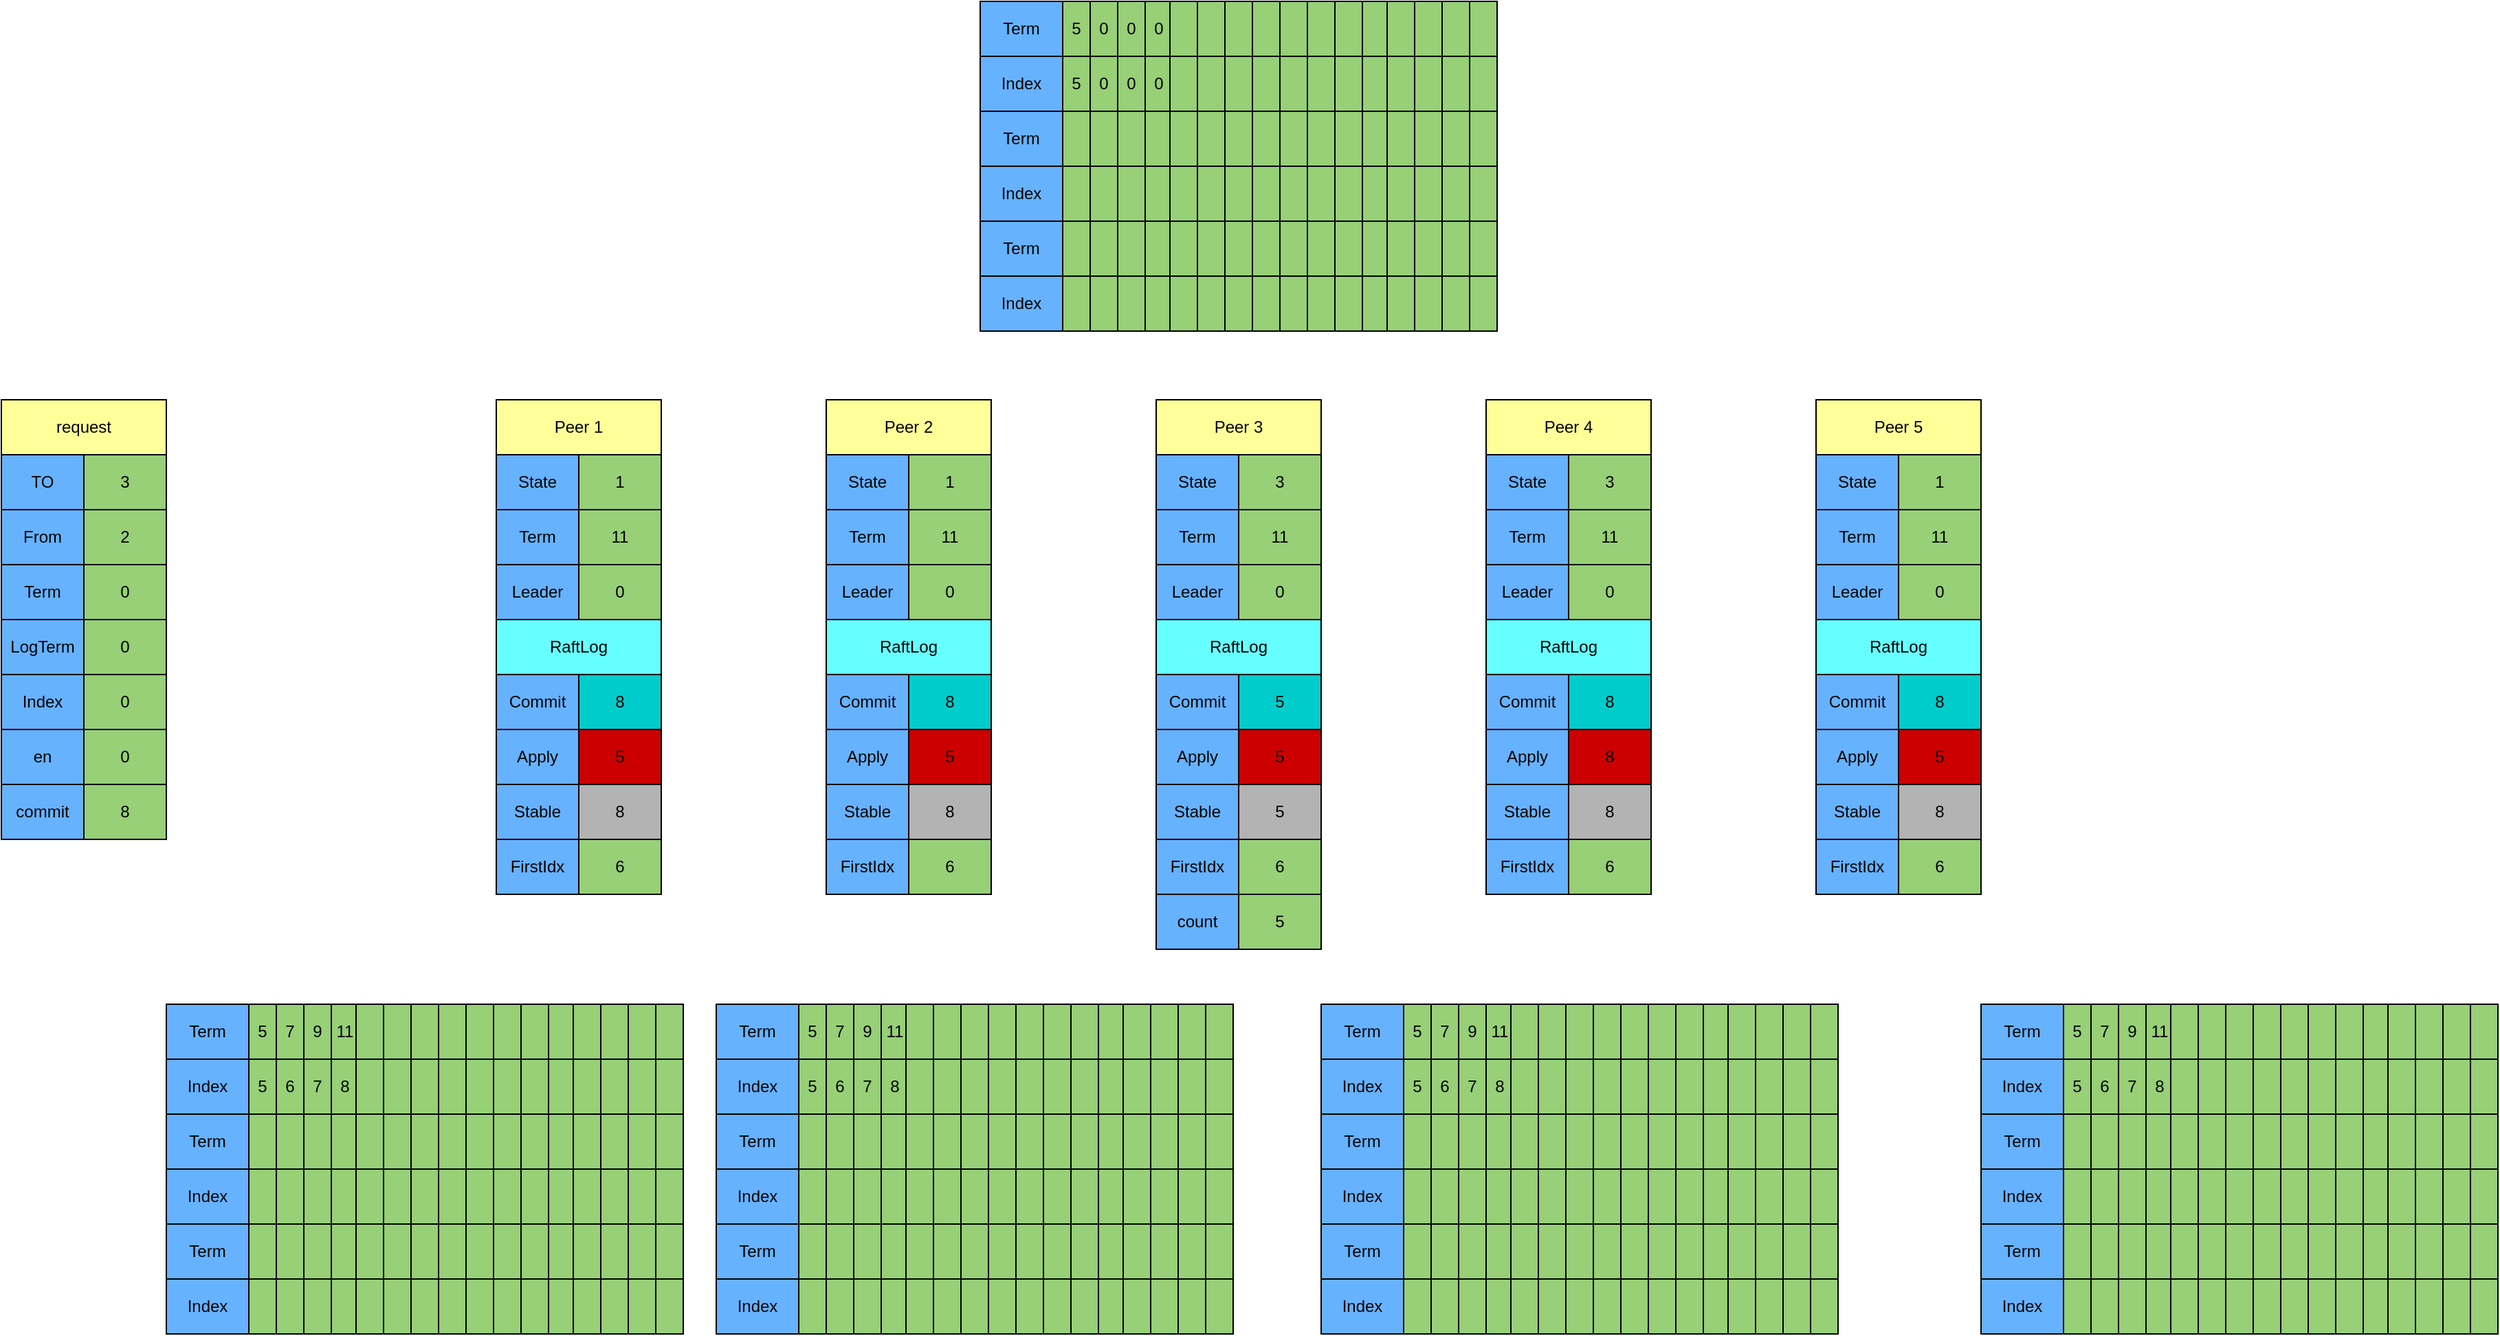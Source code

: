 <mxfile version="16.1.0" type="github">
  <diagram id="9IjnkIQaSo-JIOb3UU6c" name="Page-1">
    <mxGraphModel dx="1084" dy="1793" grid="1" gridSize="10" guides="1" tooltips="1" connect="1" arrows="1" fold="1" page="1" pageScale="1" pageWidth="1169" pageHeight="827" math="0" shadow="0">
      <root>
        <mxCell id="0" />
        <mxCell id="1" parent="0" />
        <mxCell id="MwSIgb_RVXlyAXQ-AR61-1" value="Peer 1" style="rounded=0;whiteSpace=wrap;html=1;fillColor=#FFFF99;" vertex="1" parent="1">
          <mxGeometry x="2440" y="120" width="120" height="40" as="geometry" />
        </mxCell>
        <mxCell id="MwSIgb_RVXlyAXQ-AR61-2" value="Peer 2" style="rounded=0;whiteSpace=wrap;html=1;fillColor=#FFFF99;" vertex="1" parent="1">
          <mxGeometry x="2680" y="120" width="120" height="40" as="geometry" />
        </mxCell>
        <mxCell id="MwSIgb_RVXlyAXQ-AR61-3" value="Peer 3" style="rounded=0;whiteSpace=wrap;html=1;fillColor=#FFFF99;" vertex="1" parent="1">
          <mxGeometry x="2920" y="120" width="120" height="40" as="geometry" />
        </mxCell>
        <mxCell id="MwSIgb_RVXlyAXQ-AR61-4" value="Peer 4" style="rounded=0;whiteSpace=wrap;html=1;fillColor=#FFFF99;" vertex="1" parent="1">
          <mxGeometry x="3160" y="120" width="120" height="40" as="geometry" />
        </mxCell>
        <mxCell id="MwSIgb_RVXlyAXQ-AR61-5" value="Peer 5" style="rounded=0;whiteSpace=wrap;html=1;fillColor=#FFFF99;" vertex="1" parent="1">
          <mxGeometry x="3400" y="120" width="120" height="40" as="geometry" />
        </mxCell>
        <mxCell id="MwSIgb_RVXlyAXQ-AR61-6" value="State" style="rounded=0;whiteSpace=wrap;html=1;fillColor=#66B2FF;" vertex="1" parent="1">
          <mxGeometry x="2440" y="160" width="60" height="40" as="geometry" />
        </mxCell>
        <mxCell id="MwSIgb_RVXlyAXQ-AR61-7" value="Term" style="rounded=0;whiteSpace=wrap;html=1;fillColor=#66B2FF;" vertex="1" parent="1">
          <mxGeometry x="2440" y="200" width="60" height="40" as="geometry" />
        </mxCell>
        <mxCell id="MwSIgb_RVXlyAXQ-AR61-8" value="Leader" style="rounded=0;whiteSpace=wrap;html=1;fillColor=#66B2FF;" vertex="1" parent="1">
          <mxGeometry x="2440" y="240" width="60" height="40" as="geometry" />
        </mxCell>
        <mxCell id="MwSIgb_RVXlyAXQ-AR61-9" value="1" style="rounded=0;whiteSpace=wrap;html=1;fillColor=#97D077;" vertex="1" parent="1">
          <mxGeometry x="2500" y="160" width="60" height="40" as="geometry" />
        </mxCell>
        <mxCell id="MwSIgb_RVXlyAXQ-AR61-10" value="RaftLog" style="rounded=0;whiteSpace=wrap;html=1;fillColor=#66FFFF;" vertex="1" parent="1">
          <mxGeometry x="2440" y="280" width="120" height="40" as="geometry" />
        </mxCell>
        <mxCell id="MwSIgb_RVXlyAXQ-AR61-11" value="11" style="rounded=0;whiteSpace=wrap;html=1;fillColor=#97D077;" vertex="1" parent="1">
          <mxGeometry x="2500" y="200" width="60" height="40" as="geometry" />
        </mxCell>
        <mxCell id="MwSIgb_RVXlyAXQ-AR61-12" value="0" style="rounded=0;whiteSpace=wrap;html=1;fillColor=#97D077;" vertex="1" parent="1">
          <mxGeometry x="2500" y="240" width="60" height="40" as="geometry" />
        </mxCell>
        <mxCell id="MwSIgb_RVXlyAXQ-AR61-13" value="State" style="rounded=0;whiteSpace=wrap;html=1;fillColor=#66B2FF;" vertex="1" parent="1">
          <mxGeometry x="2680" y="160" width="60" height="40" as="geometry" />
        </mxCell>
        <mxCell id="MwSIgb_RVXlyAXQ-AR61-14" value="Term" style="rounded=0;whiteSpace=wrap;html=1;fillColor=#66B2FF;" vertex="1" parent="1">
          <mxGeometry x="2680" y="200" width="60" height="40" as="geometry" />
        </mxCell>
        <mxCell id="MwSIgb_RVXlyAXQ-AR61-15" value="Leader" style="rounded=0;whiteSpace=wrap;html=1;fillColor=#66B2FF;" vertex="1" parent="1">
          <mxGeometry x="2680" y="240" width="60" height="40" as="geometry" />
        </mxCell>
        <mxCell id="MwSIgb_RVXlyAXQ-AR61-16" value="1" style="rounded=0;whiteSpace=wrap;html=1;fillColor=#97D077;" vertex="1" parent="1">
          <mxGeometry x="2740" y="160" width="60" height="40" as="geometry" />
        </mxCell>
        <mxCell id="MwSIgb_RVXlyAXQ-AR61-17" value="RaftLog" style="rounded=0;whiteSpace=wrap;html=1;fillColor=#66FFFF;" vertex="1" parent="1">
          <mxGeometry x="2680" y="280" width="120" height="40" as="geometry" />
        </mxCell>
        <mxCell id="MwSIgb_RVXlyAXQ-AR61-18" value="11" style="rounded=0;whiteSpace=wrap;html=1;fillColor=#97D077;" vertex="1" parent="1">
          <mxGeometry x="2740" y="200" width="60" height="40" as="geometry" />
        </mxCell>
        <mxCell id="MwSIgb_RVXlyAXQ-AR61-19" value="0" style="rounded=0;whiteSpace=wrap;html=1;fillColor=#97D077;" vertex="1" parent="1">
          <mxGeometry x="2740" y="240" width="60" height="40" as="geometry" />
        </mxCell>
        <mxCell id="MwSIgb_RVXlyAXQ-AR61-20" value="State" style="rounded=0;whiteSpace=wrap;html=1;fillColor=#66B2FF;" vertex="1" parent="1">
          <mxGeometry x="2920" y="160" width="60" height="40" as="geometry" />
        </mxCell>
        <mxCell id="MwSIgb_RVXlyAXQ-AR61-21" value="Term" style="rounded=0;whiteSpace=wrap;html=1;fillColor=#66B2FF;" vertex="1" parent="1">
          <mxGeometry x="2920" y="200" width="60" height="40" as="geometry" />
        </mxCell>
        <mxCell id="MwSIgb_RVXlyAXQ-AR61-22" value="Leader" style="rounded=0;whiteSpace=wrap;html=1;fillColor=#66B2FF;" vertex="1" parent="1">
          <mxGeometry x="2920" y="240" width="60" height="40" as="geometry" />
        </mxCell>
        <mxCell id="MwSIgb_RVXlyAXQ-AR61-23" value="3" style="rounded=0;whiteSpace=wrap;html=1;fillColor=#97D077;" vertex="1" parent="1">
          <mxGeometry x="2980" y="160" width="60" height="40" as="geometry" />
        </mxCell>
        <mxCell id="MwSIgb_RVXlyAXQ-AR61-24" value="RaftLog" style="rounded=0;whiteSpace=wrap;html=1;fillColor=#66FFFF;" vertex="1" parent="1">
          <mxGeometry x="2920" y="280" width="120" height="40" as="geometry" />
        </mxCell>
        <mxCell id="MwSIgb_RVXlyAXQ-AR61-25" value="11" style="rounded=0;whiteSpace=wrap;html=1;fillColor=#97D077;" vertex="1" parent="1">
          <mxGeometry x="2980" y="200" width="60" height="40" as="geometry" />
        </mxCell>
        <mxCell id="MwSIgb_RVXlyAXQ-AR61-26" value="0" style="rounded=0;whiteSpace=wrap;html=1;fillColor=#97D077;" vertex="1" parent="1">
          <mxGeometry x="2980" y="240" width="60" height="40" as="geometry" />
        </mxCell>
        <mxCell id="MwSIgb_RVXlyAXQ-AR61-27" value="State" style="rounded=0;whiteSpace=wrap;html=1;fillColor=#66B2FF;" vertex="1" parent="1">
          <mxGeometry x="3160" y="160" width="60" height="40" as="geometry" />
        </mxCell>
        <mxCell id="MwSIgb_RVXlyAXQ-AR61-28" value="Term" style="rounded=0;whiteSpace=wrap;html=1;fillColor=#66B2FF;" vertex="1" parent="1">
          <mxGeometry x="3160" y="200" width="60" height="40" as="geometry" />
        </mxCell>
        <mxCell id="MwSIgb_RVXlyAXQ-AR61-29" value="Leader" style="rounded=0;whiteSpace=wrap;html=1;fillColor=#66B2FF;" vertex="1" parent="1">
          <mxGeometry x="3160" y="240" width="60" height="40" as="geometry" />
        </mxCell>
        <mxCell id="MwSIgb_RVXlyAXQ-AR61-30" value="3" style="rounded=0;whiteSpace=wrap;html=1;fillColor=#97D077;" vertex="1" parent="1">
          <mxGeometry x="3220" y="160" width="60" height="40" as="geometry" />
        </mxCell>
        <mxCell id="MwSIgb_RVXlyAXQ-AR61-31" value="RaftLog" style="rounded=0;whiteSpace=wrap;html=1;fillColor=#66FFFF;" vertex="1" parent="1">
          <mxGeometry x="3160" y="280" width="120" height="40" as="geometry" />
        </mxCell>
        <mxCell id="MwSIgb_RVXlyAXQ-AR61-32" value="11" style="rounded=0;whiteSpace=wrap;html=1;fillColor=#97D077;" vertex="1" parent="1">
          <mxGeometry x="3220" y="200" width="60" height="40" as="geometry" />
        </mxCell>
        <mxCell id="MwSIgb_RVXlyAXQ-AR61-33" value="0" style="rounded=0;whiteSpace=wrap;html=1;fillColor=#97D077;" vertex="1" parent="1">
          <mxGeometry x="3220" y="240" width="60" height="40" as="geometry" />
        </mxCell>
        <mxCell id="MwSIgb_RVXlyAXQ-AR61-34" value="State" style="rounded=0;whiteSpace=wrap;html=1;fillColor=#66B2FF;" vertex="1" parent="1">
          <mxGeometry x="3400" y="160" width="60" height="40" as="geometry" />
        </mxCell>
        <mxCell id="MwSIgb_RVXlyAXQ-AR61-35" value="Term" style="rounded=0;whiteSpace=wrap;html=1;fillColor=#66B2FF;" vertex="1" parent="1">
          <mxGeometry x="3400" y="200" width="60" height="40" as="geometry" />
        </mxCell>
        <mxCell id="MwSIgb_RVXlyAXQ-AR61-36" value="Leader" style="rounded=0;whiteSpace=wrap;html=1;fillColor=#66B2FF;" vertex="1" parent="1">
          <mxGeometry x="3400" y="240" width="60" height="40" as="geometry" />
        </mxCell>
        <mxCell id="MwSIgb_RVXlyAXQ-AR61-37" value="1" style="rounded=0;whiteSpace=wrap;html=1;fillColor=#97D077;" vertex="1" parent="1">
          <mxGeometry x="3460" y="160" width="60" height="40" as="geometry" />
        </mxCell>
        <mxCell id="MwSIgb_RVXlyAXQ-AR61-38" value="RaftLog" style="rounded=0;whiteSpace=wrap;html=1;fillColor=#66FFFF;" vertex="1" parent="1">
          <mxGeometry x="3400" y="280" width="120" height="40" as="geometry" />
        </mxCell>
        <mxCell id="MwSIgb_RVXlyAXQ-AR61-39" value="11" style="rounded=0;whiteSpace=wrap;html=1;fillColor=#97D077;" vertex="1" parent="1">
          <mxGeometry x="3460" y="200" width="60" height="40" as="geometry" />
        </mxCell>
        <mxCell id="MwSIgb_RVXlyAXQ-AR61-40" value="0" style="rounded=0;whiteSpace=wrap;html=1;fillColor=#97D077;" vertex="1" parent="1">
          <mxGeometry x="3460" y="240" width="60" height="40" as="geometry" />
        </mxCell>
        <mxCell id="MwSIgb_RVXlyAXQ-AR61-41" value="Commit" style="rounded=0;whiteSpace=wrap;html=1;fillColor=#66B2FF;" vertex="1" parent="1">
          <mxGeometry x="2440" y="320" width="60" height="40" as="geometry" />
        </mxCell>
        <mxCell id="MwSIgb_RVXlyAXQ-AR61-42" value="Apply" style="rounded=0;whiteSpace=wrap;html=1;fillColor=#66B2FF;" vertex="1" parent="1">
          <mxGeometry x="2440" y="360" width="60" height="40" as="geometry" />
        </mxCell>
        <mxCell id="MwSIgb_RVXlyAXQ-AR61-43" value="Stable" style="rounded=0;whiteSpace=wrap;html=1;fillColor=#66B2FF;" vertex="1" parent="1">
          <mxGeometry x="2440" y="400" width="60" height="40" as="geometry" />
        </mxCell>
        <mxCell id="MwSIgb_RVXlyAXQ-AR61-44" value="8" style="rounded=0;whiteSpace=wrap;html=1;fillColor=#00CCCC;" vertex="1" parent="1">
          <mxGeometry x="2500" y="320" width="60" height="40" as="geometry" />
        </mxCell>
        <mxCell id="MwSIgb_RVXlyAXQ-AR61-45" value="5" style="rounded=0;whiteSpace=wrap;html=1;fillColor=#CC0000;" vertex="1" parent="1">
          <mxGeometry x="2500" y="360" width="60" height="40" as="geometry" />
        </mxCell>
        <mxCell id="MwSIgb_RVXlyAXQ-AR61-46" value="8" style="rounded=0;whiteSpace=wrap;html=1;fillColor=#B3B3B3;" vertex="1" parent="1">
          <mxGeometry x="2500" y="400" width="60" height="40" as="geometry" />
        </mxCell>
        <mxCell id="MwSIgb_RVXlyAXQ-AR61-47" value="FirstIdx" style="rounded=0;whiteSpace=wrap;html=1;fillColor=#66B2FF;" vertex="1" parent="1">
          <mxGeometry x="2440" y="440" width="60" height="40" as="geometry" />
        </mxCell>
        <mxCell id="MwSIgb_RVXlyAXQ-AR61-48" value="6" style="rounded=0;whiteSpace=wrap;html=1;fillColor=#97D077;" vertex="1" parent="1">
          <mxGeometry x="2500" y="440" width="60" height="40" as="geometry" />
        </mxCell>
        <mxCell id="MwSIgb_RVXlyAXQ-AR61-51" value="Commit" style="rounded=0;whiteSpace=wrap;html=1;fillColor=#66B2FF;" vertex="1" parent="1">
          <mxGeometry x="2680" y="320" width="60" height="40" as="geometry" />
        </mxCell>
        <mxCell id="MwSIgb_RVXlyAXQ-AR61-52" value="Apply" style="rounded=0;whiteSpace=wrap;html=1;fillColor=#66B2FF;" vertex="1" parent="1">
          <mxGeometry x="2680" y="360" width="60" height="40" as="geometry" />
        </mxCell>
        <mxCell id="MwSIgb_RVXlyAXQ-AR61-53" value="Stable" style="rounded=0;whiteSpace=wrap;html=1;fillColor=#66B2FF;" vertex="1" parent="1">
          <mxGeometry x="2680" y="400" width="60" height="40" as="geometry" />
        </mxCell>
        <mxCell id="MwSIgb_RVXlyAXQ-AR61-57" value="FirstIdx" style="rounded=0;whiteSpace=wrap;html=1;fillColor=#66B2FF;" vertex="1" parent="1">
          <mxGeometry x="2680" y="440" width="60" height="40" as="geometry" />
        </mxCell>
        <mxCell id="MwSIgb_RVXlyAXQ-AR61-59" value="Commit" style="rounded=0;whiteSpace=wrap;html=1;fillColor=#66B2FF;" vertex="1" parent="1">
          <mxGeometry x="2920" y="320" width="60" height="40" as="geometry" />
        </mxCell>
        <mxCell id="MwSIgb_RVXlyAXQ-AR61-60" value="Apply" style="rounded=0;whiteSpace=wrap;html=1;fillColor=#66B2FF;" vertex="1" parent="1">
          <mxGeometry x="2920" y="360" width="60" height="40" as="geometry" />
        </mxCell>
        <mxCell id="MwSIgb_RVXlyAXQ-AR61-61" value="Stable" style="rounded=0;whiteSpace=wrap;html=1;fillColor=#66B2FF;" vertex="1" parent="1">
          <mxGeometry x="2920" y="400" width="60" height="40" as="geometry" />
        </mxCell>
        <mxCell id="MwSIgb_RVXlyAXQ-AR61-65" value="FirstIdx" style="rounded=0;whiteSpace=wrap;html=1;fillColor=#66B2FF;" vertex="1" parent="1">
          <mxGeometry x="2920" y="440" width="60" height="40" as="geometry" />
        </mxCell>
        <mxCell id="MwSIgb_RVXlyAXQ-AR61-67" value="Commit" style="rounded=0;whiteSpace=wrap;html=1;fillColor=#66B2FF;" vertex="1" parent="1">
          <mxGeometry x="3160" y="320" width="60" height="40" as="geometry" />
        </mxCell>
        <mxCell id="MwSIgb_RVXlyAXQ-AR61-68" value="Apply" style="rounded=0;whiteSpace=wrap;html=1;fillColor=#66B2FF;" vertex="1" parent="1">
          <mxGeometry x="3160" y="360" width="60" height="40" as="geometry" />
        </mxCell>
        <mxCell id="MwSIgb_RVXlyAXQ-AR61-69" value="Stable" style="rounded=0;whiteSpace=wrap;html=1;fillColor=#66B2FF;" vertex="1" parent="1">
          <mxGeometry x="3160" y="400" width="60" height="40" as="geometry" />
        </mxCell>
        <mxCell id="MwSIgb_RVXlyAXQ-AR61-73" value="FirstIdx" style="rounded=0;whiteSpace=wrap;html=1;fillColor=#66B2FF;" vertex="1" parent="1">
          <mxGeometry x="3160" y="440" width="60" height="40" as="geometry" />
        </mxCell>
        <mxCell id="MwSIgb_RVXlyAXQ-AR61-75" value="Commit" style="rounded=0;whiteSpace=wrap;html=1;fillColor=#66B2FF;" vertex="1" parent="1">
          <mxGeometry x="3400" y="320" width="60" height="40" as="geometry" />
        </mxCell>
        <mxCell id="MwSIgb_RVXlyAXQ-AR61-76" value="Apply" style="rounded=0;whiteSpace=wrap;html=1;fillColor=#66B2FF;" vertex="1" parent="1">
          <mxGeometry x="3400" y="360" width="60" height="40" as="geometry" />
        </mxCell>
        <mxCell id="MwSIgb_RVXlyAXQ-AR61-77" value="Stable" style="rounded=0;whiteSpace=wrap;html=1;fillColor=#66B2FF;" vertex="1" parent="1">
          <mxGeometry x="3400" y="400" width="60" height="40" as="geometry" />
        </mxCell>
        <mxCell id="MwSIgb_RVXlyAXQ-AR61-81" value="FirstIdx" style="rounded=0;whiteSpace=wrap;html=1;fillColor=#66B2FF;" vertex="1" parent="1">
          <mxGeometry x="3400" y="440" width="60" height="40" as="geometry" />
        </mxCell>
        <mxCell id="MwSIgb_RVXlyAXQ-AR61-83" value="Term" style="rounded=0;whiteSpace=wrap;html=1;fillColor=#66B2FF;" vertex="1" parent="1">
          <mxGeometry x="2200" y="560" width="60" height="40" as="geometry" />
        </mxCell>
        <mxCell id="MwSIgb_RVXlyAXQ-AR61-84" value="Index" style="rounded=0;whiteSpace=wrap;html=1;fillColor=#66B2FF;" vertex="1" parent="1">
          <mxGeometry x="2200" y="600" width="60" height="40" as="geometry" />
        </mxCell>
        <mxCell id="MwSIgb_RVXlyAXQ-AR61-85" value="5" style="rounded=0;whiteSpace=wrap;html=1;fillColor=#97D077;" vertex="1" parent="1">
          <mxGeometry x="2260" y="560" width="20" height="40" as="geometry" />
        </mxCell>
        <mxCell id="MwSIgb_RVXlyAXQ-AR61-86" value="5" style="rounded=0;whiteSpace=wrap;html=1;fillColor=#97D077;" vertex="1" parent="1">
          <mxGeometry x="2260" y="600" width="20" height="40" as="geometry" />
        </mxCell>
        <mxCell id="MwSIgb_RVXlyAXQ-AR61-87" value="7" style="rounded=0;whiteSpace=wrap;html=1;fillColor=#97D077;" vertex="1" parent="1">
          <mxGeometry x="2280" y="560" width="20" height="40" as="geometry" />
        </mxCell>
        <mxCell id="MwSIgb_RVXlyAXQ-AR61-88" value="6" style="rounded=0;whiteSpace=wrap;html=1;fillColor=#97D077;" vertex="1" parent="1">
          <mxGeometry x="2280" y="600" width="20" height="40" as="geometry" />
        </mxCell>
        <mxCell id="MwSIgb_RVXlyAXQ-AR61-89" value="9" style="rounded=0;whiteSpace=wrap;html=1;fillColor=#97D077;" vertex="1" parent="1">
          <mxGeometry x="2300" y="560" width="20" height="40" as="geometry" />
        </mxCell>
        <mxCell id="MwSIgb_RVXlyAXQ-AR61-90" value="7" style="rounded=0;whiteSpace=wrap;html=1;fillColor=#97D077;" vertex="1" parent="1">
          <mxGeometry x="2300" y="600" width="20" height="40" as="geometry" />
        </mxCell>
        <mxCell id="MwSIgb_RVXlyAXQ-AR61-91" value="11" style="rounded=0;whiteSpace=wrap;html=1;fillColor=#97D077;" vertex="1" parent="1">
          <mxGeometry x="2320" y="560" width="20" height="40" as="geometry" />
        </mxCell>
        <mxCell id="MwSIgb_RVXlyAXQ-AR61-92" value="8" style="rounded=0;whiteSpace=wrap;html=1;fillColor=#97D077;" vertex="1" parent="1">
          <mxGeometry x="2320" y="600" width="20" height="40" as="geometry" />
        </mxCell>
        <mxCell id="MwSIgb_RVXlyAXQ-AR61-93" value="" style="rounded=0;whiteSpace=wrap;html=1;fillColor=#97D077;" vertex="1" parent="1">
          <mxGeometry x="2338" y="560" width="20" height="40" as="geometry" />
        </mxCell>
        <mxCell id="MwSIgb_RVXlyAXQ-AR61-94" value="" style="rounded=0;whiteSpace=wrap;html=1;fillColor=#97D077;" vertex="1" parent="1">
          <mxGeometry x="2338" y="600" width="20" height="40" as="geometry" />
        </mxCell>
        <mxCell id="MwSIgb_RVXlyAXQ-AR61-95" value="" style="rounded=0;whiteSpace=wrap;html=1;fillColor=#97D077;" vertex="1" parent="1">
          <mxGeometry x="2358" y="560" width="20" height="40" as="geometry" />
        </mxCell>
        <mxCell id="MwSIgb_RVXlyAXQ-AR61-96" value="" style="rounded=0;whiteSpace=wrap;html=1;fillColor=#97D077;" vertex="1" parent="1">
          <mxGeometry x="2358" y="600" width="20" height="40" as="geometry" />
        </mxCell>
        <mxCell id="MwSIgb_RVXlyAXQ-AR61-97" value="" style="rounded=0;whiteSpace=wrap;html=1;fillColor=#97D077;" vertex="1" parent="1">
          <mxGeometry x="2378" y="560" width="20" height="40" as="geometry" />
        </mxCell>
        <mxCell id="MwSIgb_RVXlyAXQ-AR61-98" value="" style="rounded=0;whiteSpace=wrap;html=1;fillColor=#97D077;" vertex="1" parent="1">
          <mxGeometry x="2378" y="600" width="20" height="40" as="geometry" />
        </mxCell>
        <mxCell id="MwSIgb_RVXlyAXQ-AR61-99" value="" style="rounded=0;whiteSpace=wrap;html=1;fillColor=#97D077;" vertex="1" parent="1">
          <mxGeometry x="2398" y="560" width="20" height="40" as="geometry" />
        </mxCell>
        <mxCell id="MwSIgb_RVXlyAXQ-AR61-100" value="" style="rounded=0;whiteSpace=wrap;html=1;fillColor=#97D077;" vertex="1" parent="1">
          <mxGeometry x="2398" y="600" width="20" height="40" as="geometry" />
        </mxCell>
        <mxCell id="MwSIgb_RVXlyAXQ-AR61-101" value="" style="rounded=0;whiteSpace=wrap;html=1;fillColor=#97D077;" vertex="1" parent="1">
          <mxGeometry x="2418" y="560" width="20" height="40" as="geometry" />
        </mxCell>
        <mxCell id="MwSIgb_RVXlyAXQ-AR61-102" value="" style="rounded=0;whiteSpace=wrap;html=1;fillColor=#97D077;" vertex="1" parent="1">
          <mxGeometry x="2418" y="600" width="20" height="40" as="geometry" />
        </mxCell>
        <mxCell id="MwSIgb_RVXlyAXQ-AR61-103" value="" style="rounded=0;whiteSpace=wrap;html=1;fillColor=#97D077;" vertex="1" parent="1">
          <mxGeometry x="2438" y="560" width="20" height="40" as="geometry" />
        </mxCell>
        <mxCell id="MwSIgb_RVXlyAXQ-AR61-104" value="" style="rounded=0;whiteSpace=wrap;html=1;fillColor=#97D077;" vertex="1" parent="1">
          <mxGeometry x="2438" y="600" width="20" height="40" as="geometry" />
        </mxCell>
        <mxCell id="MwSIgb_RVXlyAXQ-AR61-105" value="" style="rounded=0;whiteSpace=wrap;html=1;fillColor=#97D077;" vertex="1" parent="1">
          <mxGeometry x="2458" y="560" width="20" height="40" as="geometry" />
        </mxCell>
        <mxCell id="MwSIgb_RVXlyAXQ-AR61-106" value="" style="rounded=0;whiteSpace=wrap;html=1;fillColor=#97D077;" vertex="1" parent="1">
          <mxGeometry x="2458" y="600" width="20" height="40" as="geometry" />
        </mxCell>
        <mxCell id="MwSIgb_RVXlyAXQ-AR61-107" value="" style="rounded=0;whiteSpace=wrap;html=1;fillColor=#97D077;" vertex="1" parent="1">
          <mxGeometry x="2478" y="560" width="20" height="40" as="geometry" />
        </mxCell>
        <mxCell id="MwSIgb_RVXlyAXQ-AR61-108" value="" style="rounded=0;whiteSpace=wrap;html=1;fillColor=#97D077;" vertex="1" parent="1">
          <mxGeometry x="2478" y="600" width="20" height="40" as="geometry" />
        </mxCell>
        <mxCell id="MwSIgb_RVXlyAXQ-AR61-109" value="" style="rounded=0;whiteSpace=wrap;html=1;fillColor=#97D077;" vertex="1" parent="1">
          <mxGeometry x="2496" y="560" width="20" height="40" as="geometry" />
        </mxCell>
        <mxCell id="MwSIgb_RVXlyAXQ-AR61-110" value="" style="rounded=0;whiteSpace=wrap;html=1;fillColor=#97D077;" vertex="1" parent="1">
          <mxGeometry x="2496" y="600" width="20" height="40" as="geometry" />
        </mxCell>
        <mxCell id="MwSIgb_RVXlyAXQ-AR61-111" value="" style="rounded=0;whiteSpace=wrap;html=1;fillColor=#97D077;" vertex="1" parent="1">
          <mxGeometry x="2516" y="560" width="20" height="40" as="geometry" />
        </mxCell>
        <mxCell id="MwSIgb_RVXlyAXQ-AR61-112" value="" style="rounded=0;whiteSpace=wrap;html=1;fillColor=#97D077;" vertex="1" parent="1">
          <mxGeometry x="2516" y="600" width="20" height="40" as="geometry" />
        </mxCell>
        <mxCell id="MwSIgb_RVXlyAXQ-AR61-113" value="" style="rounded=0;whiteSpace=wrap;html=1;fillColor=#97D077;" vertex="1" parent="1">
          <mxGeometry x="2536" y="560" width="20" height="40" as="geometry" />
        </mxCell>
        <mxCell id="MwSIgb_RVXlyAXQ-AR61-114" value="" style="rounded=0;whiteSpace=wrap;html=1;fillColor=#97D077;" vertex="1" parent="1">
          <mxGeometry x="2536" y="600" width="20" height="40" as="geometry" />
        </mxCell>
        <mxCell id="MwSIgb_RVXlyAXQ-AR61-115" value="" style="rounded=0;whiteSpace=wrap;html=1;fillColor=#97D077;" vertex="1" parent="1">
          <mxGeometry x="2556" y="560" width="20" height="40" as="geometry" />
        </mxCell>
        <mxCell id="MwSIgb_RVXlyAXQ-AR61-116" value="" style="rounded=0;whiteSpace=wrap;html=1;fillColor=#97D077;" vertex="1" parent="1">
          <mxGeometry x="2556" y="600" width="20" height="40" as="geometry" />
        </mxCell>
        <mxCell id="MwSIgb_RVXlyAXQ-AR61-117" value="" style="rounded=0;whiteSpace=wrap;html=1;fillColor=#97D077;" vertex="1" parent="1">
          <mxGeometry x="2260" y="640" width="20" height="40" as="geometry" />
        </mxCell>
        <mxCell id="MwSIgb_RVXlyAXQ-AR61-118" value="" style="rounded=0;whiteSpace=wrap;html=1;fillColor=#97D077;" vertex="1" parent="1">
          <mxGeometry x="2260" y="680" width="20" height="40" as="geometry" />
        </mxCell>
        <mxCell id="MwSIgb_RVXlyAXQ-AR61-119" value="" style="rounded=0;whiteSpace=wrap;html=1;fillColor=#97D077;" vertex="1" parent="1">
          <mxGeometry x="2280" y="640" width="20" height="40" as="geometry" />
        </mxCell>
        <mxCell id="MwSIgb_RVXlyAXQ-AR61-120" value="" style="rounded=0;whiteSpace=wrap;html=1;fillColor=#97D077;" vertex="1" parent="1">
          <mxGeometry x="2280" y="680" width="20" height="40" as="geometry" />
        </mxCell>
        <mxCell id="MwSIgb_RVXlyAXQ-AR61-121" value="" style="rounded=0;whiteSpace=wrap;html=1;fillColor=#97D077;" vertex="1" parent="1">
          <mxGeometry x="2300" y="640" width="20" height="40" as="geometry" />
        </mxCell>
        <mxCell id="MwSIgb_RVXlyAXQ-AR61-122" value="" style="rounded=0;whiteSpace=wrap;html=1;fillColor=#97D077;" vertex="1" parent="1">
          <mxGeometry x="2300" y="680" width="20" height="40" as="geometry" />
        </mxCell>
        <mxCell id="MwSIgb_RVXlyAXQ-AR61-123" value="" style="rounded=0;whiteSpace=wrap;html=1;fillColor=#97D077;" vertex="1" parent="1">
          <mxGeometry x="2320" y="640" width="20" height="40" as="geometry" />
        </mxCell>
        <mxCell id="MwSIgb_RVXlyAXQ-AR61-124" value="" style="rounded=0;whiteSpace=wrap;html=1;fillColor=#97D077;" vertex="1" parent="1">
          <mxGeometry x="2320" y="680" width="20" height="40" as="geometry" />
        </mxCell>
        <mxCell id="MwSIgb_RVXlyAXQ-AR61-125" value="" style="rounded=0;whiteSpace=wrap;html=1;fillColor=#97D077;" vertex="1" parent="1">
          <mxGeometry x="2338" y="640" width="20" height="40" as="geometry" />
        </mxCell>
        <mxCell id="MwSIgb_RVXlyAXQ-AR61-126" value="" style="rounded=0;whiteSpace=wrap;html=1;fillColor=#97D077;" vertex="1" parent="1">
          <mxGeometry x="2338" y="680" width="20" height="40" as="geometry" />
        </mxCell>
        <mxCell id="MwSIgb_RVXlyAXQ-AR61-127" value="" style="rounded=0;whiteSpace=wrap;html=1;fillColor=#97D077;" vertex="1" parent="1">
          <mxGeometry x="2358" y="640" width="20" height="40" as="geometry" />
        </mxCell>
        <mxCell id="MwSIgb_RVXlyAXQ-AR61-128" value="" style="rounded=0;whiteSpace=wrap;html=1;fillColor=#97D077;" vertex="1" parent="1">
          <mxGeometry x="2358" y="680" width="20" height="40" as="geometry" />
        </mxCell>
        <mxCell id="MwSIgb_RVXlyAXQ-AR61-129" value="" style="rounded=0;whiteSpace=wrap;html=1;fillColor=#97D077;" vertex="1" parent="1">
          <mxGeometry x="2378" y="640" width="20" height="40" as="geometry" />
        </mxCell>
        <mxCell id="MwSIgb_RVXlyAXQ-AR61-130" value="" style="rounded=0;whiteSpace=wrap;html=1;fillColor=#97D077;" vertex="1" parent="1">
          <mxGeometry x="2378" y="680" width="20" height="40" as="geometry" />
        </mxCell>
        <mxCell id="MwSIgb_RVXlyAXQ-AR61-131" value="" style="rounded=0;whiteSpace=wrap;html=1;fillColor=#97D077;" vertex="1" parent="1">
          <mxGeometry x="2398" y="640" width="20" height="40" as="geometry" />
        </mxCell>
        <mxCell id="MwSIgb_RVXlyAXQ-AR61-132" value="" style="rounded=0;whiteSpace=wrap;html=1;fillColor=#97D077;" vertex="1" parent="1">
          <mxGeometry x="2398" y="680" width="20" height="40" as="geometry" />
        </mxCell>
        <mxCell id="MwSIgb_RVXlyAXQ-AR61-133" value="" style="rounded=0;whiteSpace=wrap;html=1;fillColor=#97D077;" vertex="1" parent="1">
          <mxGeometry x="2418" y="640" width="20" height="40" as="geometry" />
        </mxCell>
        <mxCell id="MwSIgb_RVXlyAXQ-AR61-134" value="" style="rounded=0;whiteSpace=wrap;html=1;fillColor=#97D077;" vertex="1" parent="1">
          <mxGeometry x="2418" y="680" width="20" height="40" as="geometry" />
        </mxCell>
        <mxCell id="MwSIgb_RVXlyAXQ-AR61-135" value="" style="rounded=0;whiteSpace=wrap;html=1;fillColor=#97D077;" vertex="1" parent="1">
          <mxGeometry x="2438" y="640" width="20" height="40" as="geometry" />
        </mxCell>
        <mxCell id="MwSIgb_RVXlyAXQ-AR61-136" value="" style="rounded=0;whiteSpace=wrap;html=1;fillColor=#97D077;" vertex="1" parent="1">
          <mxGeometry x="2438" y="680" width="20" height="40" as="geometry" />
        </mxCell>
        <mxCell id="MwSIgb_RVXlyAXQ-AR61-137" value="" style="rounded=0;whiteSpace=wrap;html=1;fillColor=#97D077;" vertex="1" parent="1">
          <mxGeometry x="2458" y="640" width="20" height="40" as="geometry" />
        </mxCell>
        <mxCell id="MwSIgb_RVXlyAXQ-AR61-138" value="" style="rounded=0;whiteSpace=wrap;html=1;fillColor=#97D077;" vertex="1" parent="1">
          <mxGeometry x="2458" y="680" width="20" height="40" as="geometry" />
        </mxCell>
        <mxCell id="MwSIgb_RVXlyAXQ-AR61-139" value="" style="rounded=0;whiteSpace=wrap;html=1;fillColor=#97D077;" vertex="1" parent="1">
          <mxGeometry x="2478" y="640" width="20" height="40" as="geometry" />
        </mxCell>
        <mxCell id="MwSIgb_RVXlyAXQ-AR61-140" value="" style="rounded=0;whiteSpace=wrap;html=1;fillColor=#97D077;" vertex="1" parent="1">
          <mxGeometry x="2478" y="680" width="20" height="40" as="geometry" />
        </mxCell>
        <mxCell id="MwSIgb_RVXlyAXQ-AR61-141" value="" style="rounded=0;whiteSpace=wrap;html=1;fillColor=#97D077;" vertex="1" parent="1">
          <mxGeometry x="2496" y="640" width="20" height="40" as="geometry" />
        </mxCell>
        <mxCell id="MwSIgb_RVXlyAXQ-AR61-142" value="" style="rounded=0;whiteSpace=wrap;html=1;fillColor=#97D077;" vertex="1" parent="1">
          <mxGeometry x="2496" y="680" width="20" height="40" as="geometry" />
        </mxCell>
        <mxCell id="MwSIgb_RVXlyAXQ-AR61-143" value="" style="rounded=0;whiteSpace=wrap;html=1;fillColor=#97D077;" vertex="1" parent="1">
          <mxGeometry x="2516" y="640" width="20" height="40" as="geometry" />
        </mxCell>
        <mxCell id="MwSIgb_RVXlyAXQ-AR61-144" value="" style="rounded=0;whiteSpace=wrap;html=1;fillColor=#97D077;" vertex="1" parent="1">
          <mxGeometry x="2516" y="680" width="20" height="40" as="geometry" />
        </mxCell>
        <mxCell id="MwSIgb_RVXlyAXQ-AR61-145" value="" style="rounded=0;whiteSpace=wrap;html=1;fillColor=#97D077;" vertex="1" parent="1">
          <mxGeometry x="2536" y="640" width="20" height="40" as="geometry" />
        </mxCell>
        <mxCell id="MwSIgb_RVXlyAXQ-AR61-146" value="" style="rounded=0;whiteSpace=wrap;html=1;fillColor=#97D077;" vertex="1" parent="1">
          <mxGeometry x="2536" y="680" width="20" height="40" as="geometry" />
        </mxCell>
        <mxCell id="MwSIgb_RVXlyAXQ-AR61-147" value="" style="rounded=0;whiteSpace=wrap;html=1;fillColor=#97D077;" vertex="1" parent="1">
          <mxGeometry x="2556" y="640" width="20" height="40" as="geometry" />
        </mxCell>
        <mxCell id="MwSIgb_RVXlyAXQ-AR61-148" value="" style="rounded=0;whiteSpace=wrap;html=1;fillColor=#97D077;" vertex="1" parent="1">
          <mxGeometry x="2556" y="680" width="20" height="40" as="geometry" />
        </mxCell>
        <mxCell id="MwSIgb_RVXlyAXQ-AR61-149" value="Term" style="rounded=0;whiteSpace=wrap;html=1;fillColor=#66B2FF;" vertex="1" parent="1">
          <mxGeometry x="2200" y="640" width="60" height="40" as="geometry" />
        </mxCell>
        <mxCell id="MwSIgb_RVXlyAXQ-AR61-150" value="Index" style="rounded=0;whiteSpace=wrap;html=1;fillColor=#66B2FF;" vertex="1" parent="1">
          <mxGeometry x="2200" y="680" width="60" height="40" as="geometry" />
        </mxCell>
        <mxCell id="MwSIgb_RVXlyAXQ-AR61-151" value="" style="rounded=0;whiteSpace=wrap;html=1;fillColor=#97D077;" vertex="1" parent="1">
          <mxGeometry x="2260" y="720" width="20" height="40" as="geometry" />
        </mxCell>
        <mxCell id="MwSIgb_RVXlyAXQ-AR61-152" value="" style="rounded=0;whiteSpace=wrap;html=1;fillColor=#97D077;" vertex="1" parent="1">
          <mxGeometry x="2260" y="760" width="20" height="40" as="geometry" />
        </mxCell>
        <mxCell id="MwSIgb_RVXlyAXQ-AR61-153" value="" style="rounded=0;whiteSpace=wrap;html=1;fillColor=#97D077;" vertex="1" parent="1">
          <mxGeometry x="2280" y="720" width="20" height="40" as="geometry" />
        </mxCell>
        <mxCell id="MwSIgb_RVXlyAXQ-AR61-154" value="" style="rounded=0;whiteSpace=wrap;html=1;fillColor=#97D077;" vertex="1" parent="1">
          <mxGeometry x="2280" y="760" width="20" height="40" as="geometry" />
        </mxCell>
        <mxCell id="MwSIgb_RVXlyAXQ-AR61-155" value="" style="rounded=0;whiteSpace=wrap;html=1;fillColor=#97D077;" vertex="1" parent="1">
          <mxGeometry x="2300" y="720" width="20" height="40" as="geometry" />
        </mxCell>
        <mxCell id="MwSIgb_RVXlyAXQ-AR61-156" value="" style="rounded=0;whiteSpace=wrap;html=1;fillColor=#97D077;" vertex="1" parent="1">
          <mxGeometry x="2300" y="760" width="20" height="40" as="geometry" />
        </mxCell>
        <mxCell id="MwSIgb_RVXlyAXQ-AR61-157" value="" style="rounded=0;whiteSpace=wrap;html=1;fillColor=#97D077;" vertex="1" parent="1">
          <mxGeometry x="2320" y="720" width="20" height="40" as="geometry" />
        </mxCell>
        <mxCell id="MwSIgb_RVXlyAXQ-AR61-158" value="" style="rounded=0;whiteSpace=wrap;html=1;fillColor=#97D077;" vertex="1" parent="1">
          <mxGeometry x="2320" y="760" width="20" height="40" as="geometry" />
        </mxCell>
        <mxCell id="MwSIgb_RVXlyAXQ-AR61-159" value="" style="rounded=0;whiteSpace=wrap;html=1;fillColor=#97D077;" vertex="1" parent="1">
          <mxGeometry x="2338" y="720" width="20" height="40" as="geometry" />
        </mxCell>
        <mxCell id="MwSIgb_RVXlyAXQ-AR61-160" value="" style="rounded=0;whiteSpace=wrap;html=1;fillColor=#97D077;" vertex="1" parent="1">
          <mxGeometry x="2338" y="760" width="20" height="40" as="geometry" />
        </mxCell>
        <mxCell id="MwSIgb_RVXlyAXQ-AR61-161" value="" style="rounded=0;whiteSpace=wrap;html=1;fillColor=#97D077;" vertex="1" parent="1">
          <mxGeometry x="2358" y="720" width="20" height="40" as="geometry" />
        </mxCell>
        <mxCell id="MwSIgb_RVXlyAXQ-AR61-162" value="" style="rounded=0;whiteSpace=wrap;html=1;fillColor=#97D077;" vertex="1" parent="1">
          <mxGeometry x="2358" y="760" width="20" height="40" as="geometry" />
        </mxCell>
        <mxCell id="MwSIgb_RVXlyAXQ-AR61-163" value="" style="rounded=0;whiteSpace=wrap;html=1;fillColor=#97D077;" vertex="1" parent="1">
          <mxGeometry x="2378" y="720" width="20" height="40" as="geometry" />
        </mxCell>
        <mxCell id="MwSIgb_RVXlyAXQ-AR61-164" value="" style="rounded=0;whiteSpace=wrap;html=1;fillColor=#97D077;" vertex="1" parent="1">
          <mxGeometry x="2378" y="760" width="20" height="40" as="geometry" />
        </mxCell>
        <mxCell id="MwSIgb_RVXlyAXQ-AR61-165" value="" style="rounded=0;whiteSpace=wrap;html=1;fillColor=#97D077;" vertex="1" parent="1">
          <mxGeometry x="2398" y="720" width="20" height="40" as="geometry" />
        </mxCell>
        <mxCell id="MwSIgb_RVXlyAXQ-AR61-166" value="" style="rounded=0;whiteSpace=wrap;html=1;fillColor=#97D077;" vertex="1" parent="1">
          <mxGeometry x="2398" y="760" width="20" height="40" as="geometry" />
        </mxCell>
        <mxCell id="MwSIgb_RVXlyAXQ-AR61-167" value="" style="rounded=0;whiteSpace=wrap;html=1;fillColor=#97D077;" vertex="1" parent="1">
          <mxGeometry x="2418" y="720" width="20" height="40" as="geometry" />
        </mxCell>
        <mxCell id="MwSIgb_RVXlyAXQ-AR61-168" value="" style="rounded=0;whiteSpace=wrap;html=1;fillColor=#97D077;" vertex="1" parent="1">
          <mxGeometry x="2418" y="760" width="20" height="40" as="geometry" />
        </mxCell>
        <mxCell id="MwSIgb_RVXlyAXQ-AR61-169" value="" style="rounded=0;whiteSpace=wrap;html=1;fillColor=#97D077;" vertex="1" parent="1">
          <mxGeometry x="2438" y="720" width="20" height="40" as="geometry" />
        </mxCell>
        <mxCell id="MwSIgb_RVXlyAXQ-AR61-170" value="" style="rounded=0;whiteSpace=wrap;html=1;fillColor=#97D077;" vertex="1" parent="1">
          <mxGeometry x="2438" y="760" width="20" height="40" as="geometry" />
        </mxCell>
        <mxCell id="MwSIgb_RVXlyAXQ-AR61-171" value="" style="rounded=0;whiteSpace=wrap;html=1;fillColor=#97D077;" vertex="1" parent="1">
          <mxGeometry x="2458" y="720" width="20" height="40" as="geometry" />
        </mxCell>
        <mxCell id="MwSIgb_RVXlyAXQ-AR61-172" value="" style="rounded=0;whiteSpace=wrap;html=1;fillColor=#97D077;" vertex="1" parent="1">
          <mxGeometry x="2458" y="760" width="20" height="40" as="geometry" />
        </mxCell>
        <mxCell id="MwSIgb_RVXlyAXQ-AR61-173" value="" style="rounded=0;whiteSpace=wrap;html=1;fillColor=#97D077;" vertex="1" parent="1">
          <mxGeometry x="2478" y="720" width="20" height="40" as="geometry" />
        </mxCell>
        <mxCell id="MwSIgb_RVXlyAXQ-AR61-174" value="" style="rounded=0;whiteSpace=wrap;html=1;fillColor=#97D077;" vertex="1" parent="1">
          <mxGeometry x="2478" y="760" width="20" height="40" as="geometry" />
        </mxCell>
        <mxCell id="MwSIgb_RVXlyAXQ-AR61-175" value="" style="rounded=0;whiteSpace=wrap;html=1;fillColor=#97D077;" vertex="1" parent="1">
          <mxGeometry x="2496" y="720" width="20" height="40" as="geometry" />
        </mxCell>
        <mxCell id="MwSIgb_RVXlyAXQ-AR61-176" value="" style="rounded=0;whiteSpace=wrap;html=1;fillColor=#97D077;" vertex="1" parent="1">
          <mxGeometry x="2496" y="760" width="20" height="40" as="geometry" />
        </mxCell>
        <mxCell id="MwSIgb_RVXlyAXQ-AR61-177" value="" style="rounded=0;whiteSpace=wrap;html=1;fillColor=#97D077;" vertex="1" parent="1">
          <mxGeometry x="2516" y="720" width="20" height="40" as="geometry" />
        </mxCell>
        <mxCell id="MwSIgb_RVXlyAXQ-AR61-178" value="" style="rounded=0;whiteSpace=wrap;html=1;fillColor=#97D077;" vertex="1" parent="1">
          <mxGeometry x="2516" y="760" width="20" height="40" as="geometry" />
        </mxCell>
        <mxCell id="MwSIgb_RVXlyAXQ-AR61-179" value="" style="rounded=0;whiteSpace=wrap;html=1;fillColor=#97D077;" vertex="1" parent="1">
          <mxGeometry x="2536" y="720" width="20" height="40" as="geometry" />
        </mxCell>
        <mxCell id="MwSIgb_RVXlyAXQ-AR61-180" value="" style="rounded=0;whiteSpace=wrap;html=1;fillColor=#97D077;" vertex="1" parent="1">
          <mxGeometry x="2536" y="760" width="20" height="40" as="geometry" />
        </mxCell>
        <mxCell id="MwSIgb_RVXlyAXQ-AR61-181" value="" style="rounded=0;whiteSpace=wrap;html=1;fillColor=#97D077;" vertex="1" parent="1">
          <mxGeometry x="2556" y="720" width="20" height="40" as="geometry" />
        </mxCell>
        <mxCell id="MwSIgb_RVXlyAXQ-AR61-182" value="" style="rounded=0;whiteSpace=wrap;html=1;fillColor=#97D077;" vertex="1" parent="1">
          <mxGeometry x="2556" y="760" width="20" height="40" as="geometry" />
        </mxCell>
        <mxCell id="MwSIgb_RVXlyAXQ-AR61-183" value="Term" style="rounded=0;whiteSpace=wrap;html=1;fillColor=#66B2FF;" vertex="1" parent="1">
          <mxGeometry x="2200" y="720" width="60" height="40" as="geometry" />
        </mxCell>
        <mxCell id="MwSIgb_RVXlyAXQ-AR61-184" value="Index" style="rounded=0;whiteSpace=wrap;html=1;fillColor=#66B2FF;" vertex="1" parent="1">
          <mxGeometry x="2200" y="760" width="60" height="40" as="geometry" />
        </mxCell>
        <mxCell id="MwSIgb_RVXlyAXQ-AR61-185" value="Term" style="rounded=0;whiteSpace=wrap;html=1;fillColor=#66B2FF;" vertex="1" parent="1">
          <mxGeometry x="2600" y="560" width="60" height="40" as="geometry" />
        </mxCell>
        <mxCell id="MwSIgb_RVXlyAXQ-AR61-186" value="Index" style="rounded=0;whiteSpace=wrap;html=1;fillColor=#66B2FF;" vertex="1" parent="1">
          <mxGeometry x="2600" y="600" width="60" height="40" as="geometry" />
        </mxCell>
        <mxCell id="MwSIgb_RVXlyAXQ-AR61-187" value="5" style="rounded=0;whiteSpace=wrap;html=1;fillColor=#97D077;" vertex="1" parent="1">
          <mxGeometry x="2660" y="560" width="20" height="40" as="geometry" />
        </mxCell>
        <mxCell id="MwSIgb_RVXlyAXQ-AR61-188" value="5" style="rounded=0;whiteSpace=wrap;html=1;fillColor=#97D077;" vertex="1" parent="1">
          <mxGeometry x="2660" y="600" width="20" height="40" as="geometry" />
        </mxCell>
        <mxCell id="MwSIgb_RVXlyAXQ-AR61-189" value="7" style="rounded=0;whiteSpace=wrap;html=1;fillColor=#97D077;" vertex="1" parent="1">
          <mxGeometry x="2680" y="560" width="20" height="40" as="geometry" />
        </mxCell>
        <mxCell id="MwSIgb_RVXlyAXQ-AR61-190" value="6" style="rounded=0;whiteSpace=wrap;html=1;fillColor=#97D077;" vertex="1" parent="1">
          <mxGeometry x="2680" y="600" width="20" height="40" as="geometry" />
        </mxCell>
        <mxCell id="MwSIgb_RVXlyAXQ-AR61-191" value="9" style="rounded=0;whiteSpace=wrap;html=1;fillColor=#97D077;" vertex="1" parent="1">
          <mxGeometry x="2700" y="560" width="20" height="40" as="geometry" />
        </mxCell>
        <mxCell id="MwSIgb_RVXlyAXQ-AR61-192" value="7" style="rounded=0;whiteSpace=wrap;html=1;fillColor=#97D077;" vertex="1" parent="1">
          <mxGeometry x="2700" y="600" width="20" height="40" as="geometry" />
        </mxCell>
        <mxCell id="MwSIgb_RVXlyAXQ-AR61-193" value="11" style="rounded=0;whiteSpace=wrap;html=1;fillColor=#97D077;" vertex="1" parent="1">
          <mxGeometry x="2720" y="560" width="20" height="40" as="geometry" />
        </mxCell>
        <mxCell id="MwSIgb_RVXlyAXQ-AR61-194" value="8" style="rounded=0;whiteSpace=wrap;html=1;fillColor=#97D077;" vertex="1" parent="1">
          <mxGeometry x="2720" y="600" width="20" height="40" as="geometry" />
        </mxCell>
        <mxCell id="MwSIgb_RVXlyAXQ-AR61-195" value="" style="rounded=0;whiteSpace=wrap;html=1;fillColor=#97D077;" vertex="1" parent="1">
          <mxGeometry x="2738" y="560" width="20" height="40" as="geometry" />
        </mxCell>
        <mxCell id="MwSIgb_RVXlyAXQ-AR61-196" value="" style="rounded=0;whiteSpace=wrap;html=1;fillColor=#97D077;" vertex="1" parent="1">
          <mxGeometry x="2738" y="600" width="20" height="40" as="geometry" />
        </mxCell>
        <mxCell id="MwSIgb_RVXlyAXQ-AR61-197" value="" style="rounded=0;whiteSpace=wrap;html=1;fillColor=#97D077;" vertex="1" parent="1">
          <mxGeometry x="2758" y="560" width="20" height="40" as="geometry" />
        </mxCell>
        <mxCell id="MwSIgb_RVXlyAXQ-AR61-198" value="" style="rounded=0;whiteSpace=wrap;html=1;fillColor=#97D077;" vertex="1" parent="1">
          <mxGeometry x="2758" y="600" width="20" height="40" as="geometry" />
        </mxCell>
        <mxCell id="MwSIgb_RVXlyAXQ-AR61-199" value="" style="rounded=0;whiteSpace=wrap;html=1;fillColor=#97D077;" vertex="1" parent="1">
          <mxGeometry x="2778" y="560" width="20" height="40" as="geometry" />
        </mxCell>
        <mxCell id="MwSIgb_RVXlyAXQ-AR61-200" value="" style="rounded=0;whiteSpace=wrap;html=1;fillColor=#97D077;" vertex="1" parent="1">
          <mxGeometry x="2778" y="600" width="20" height="40" as="geometry" />
        </mxCell>
        <mxCell id="MwSIgb_RVXlyAXQ-AR61-201" value="" style="rounded=0;whiteSpace=wrap;html=1;fillColor=#97D077;" vertex="1" parent="1">
          <mxGeometry x="2798" y="560" width="20" height="40" as="geometry" />
        </mxCell>
        <mxCell id="MwSIgb_RVXlyAXQ-AR61-202" value="" style="rounded=0;whiteSpace=wrap;html=1;fillColor=#97D077;" vertex="1" parent="1">
          <mxGeometry x="2798" y="600" width="20" height="40" as="geometry" />
        </mxCell>
        <mxCell id="MwSIgb_RVXlyAXQ-AR61-203" value="" style="rounded=0;whiteSpace=wrap;html=1;fillColor=#97D077;" vertex="1" parent="1">
          <mxGeometry x="2818" y="560" width="20" height="40" as="geometry" />
        </mxCell>
        <mxCell id="MwSIgb_RVXlyAXQ-AR61-204" value="" style="rounded=0;whiteSpace=wrap;html=1;fillColor=#97D077;" vertex="1" parent="1">
          <mxGeometry x="2818" y="600" width="20" height="40" as="geometry" />
        </mxCell>
        <mxCell id="MwSIgb_RVXlyAXQ-AR61-205" value="" style="rounded=0;whiteSpace=wrap;html=1;fillColor=#97D077;" vertex="1" parent="1">
          <mxGeometry x="2838" y="560" width="20" height="40" as="geometry" />
        </mxCell>
        <mxCell id="MwSIgb_RVXlyAXQ-AR61-206" value="" style="rounded=0;whiteSpace=wrap;html=1;fillColor=#97D077;" vertex="1" parent="1">
          <mxGeometry x="2838" y="600" width="20" height="40" as="geometry" />
        </mxCell>
        <mxCell id="MwSIgb_RVXlyAXQ-AR61-207" value="" style="rounded=0;whiteSpace=wrap;html=1;fillColor=#97D077;" vertex="1" parent="1">
          <mxGeometry x="2858" y="560" width="20" height="40" as="geometry" />
        </mxCell>
        <mxCell id="MwSIgb_RVXlyAXQ-AR61-208" value="" style="rounded=0;whiteSpace=wrap;html=1;fillColor=#97D077;" vertex="1" parent="1">
          <mxGeometry x="2858" y="600" width="20" height="40" as="geometry" />
        </mxCell>
        <mxCell id="MwSIgb_RVXlyAXQ-AR61-209" value="" style="rounded=0;whiteSpace=wrap;html=1;fillColor=#97D077;" vertex="1" parent="1">
          <mxGeometry x="2878" y="560" width="20" height="40" as="geometry" />
        </mxCell>
        <mxCell id="MwSIgb_RVXlyAXQ-AR61-210" value="" style="rounded=0;whiteSpace=wrap;html=1;fillColor=#97D077;" vertex="1" parent="1">
          <mxGeometry x="2878" y="600" width="20" height="40" as="geometry" />
        </mxCell>
        <mxCell id="MwSIgb_RVXlyAXQ-AR61-211" value="" style="rounded=0;whiteSpace=wrap;html=1;fillColor=#97D077;" vertex="1" parent="1">
          <mxGeometry x="2896" y="560" width="20" height="40" as="geometry" />
        </mxCell>
        <mxCell id="MwSIgb_RVXlyAXQ-AR61-212" value="" style="rounded=0;whiteSpace=wrap;html=1;fillColor=#97D077;" vertex="1" parent="1">
          <mxGeometry x="2896" y="600" width="20" height="40" as="geometry" />
        </mxCell>
        <mxCell id="MwSIgb_RVXlyAXQ-AR61-213" value="" style="rounded=0;whiteSpace=wrap;html=1;fillColor=#97D077;" vertex="1" parent="1">
          <mxGeometry x="2916" y="560" width="20" height="40" as="geometry" />
        </mxCell>
        <mxCell id="MwSIgb_RVXlyAXQ-AR61-214" value="" style="rounded=0;whiteSpace=wrap;html=1;fillColor=#97D077;" vertex="1" parent="1">
          <mxGeometry x="2916" y="600" width="20" height="40" as="geometry" />
        </mxCell>
        <mxCell id="MwSIgb_RVXlyAXQ-AR61-215" value="" style="rounded=0;whiteSpace=wrap;html=1;fillColor=#97D077;" vertex="1" parent="1">
          <mxGeometry x="2936" y="560" width="20" height="40" as="geometry" />
        </mxCell>
        <mxCell id="MwSIgb_RVXlyAXQ-AR61-216" value="" style="rounded=0;whiteSpace=wrap;html=1;fillColor=#97D077;" vertex="1" parent="1">
          <mxGeometry x="2936" y="600" width="20" height="40" as="geometry" />
        </mxCell>
        <mxCell id="MwSIgb_RVXlyAXQ-AR61-217" value="" style="rounded=0;whiteSpace=wrap;html=1;fillColor=#97D077;" vertex="1" parent="1">
          <mxGeometry x="2956" y="560" width="20" height="40" as="geometry" />
        </mxCell>
        <mxCell id="MwSIgb_RVXlyAXQ-AR61-218" value="" style="rounded=0;whiteSpace=wrap;html=1;fillColor=#97D077;" vertex="1" parent="1">
          <mxGeometry x="2956" y="600" width="20" height="40" as="geometry" />
        </mxCell>
        <mxCell id="MwSIgb_RVXlyAXQ-AR61-219" value="" style="rounded=0;whiteSpace=wrap;html=1;fillColor=#97D077;" vertex="1" parent="1">
          <mxGeometry x="2660" y="640" width="20" height="40" as="geometry" />
        </mxCell>
        <mxCell id="MwSIgb_RVXlyAXQ-AR61-220" value="" style="rounded=0;whiteSpace=wrap;html=1;fillColor=#97D077;" vertex="1" parent="1">
          <mxGeometry x="2660" y="680" width="20" height="40" as="geometry" />
        </mxCell>
        <mxCell id="MwSIgb_RVXlyAXQ-AR61-221" value="" style="rounded=0;whiteSpace=wrap;html=1;fillColor=#97D077;" vertex="1" parent="1">
          <mxGeometry x="2680" y="640" width="20" height="40" as="geometry" />
        </mxCell>
        <mxCell id="MwSIgb_RVXlyAXQ-AR61-222" value="" style="rounded=0;whiteSpace=wrap;html=1;fillColor=#97D077;" vertex="1" parent="1">
          <mxGeometry x="2680" y="680" width="20" height="40" as="geometry" />
        </mxCell>
        <mxCell id="MwSIgb_RVXlyAXQ-AR61-223" value="" style="rounded=0;whiteSpace=wrap;html=1;fillColor=#97D077;" vertex="1" parent="1">
          <mxGeometry x="2700" y="640" width="20" height="40" as="geometry" />
        </mxCell>
        <mxCell id="MwSIgb_RVXlyAXQ-AR61-224" value="" style="rounded=0;whiteSpace=wrap;html=1;fillColor=#97D077;" vertex="1" parent="1">
          <mxGeometry x="2700" y="680" width="20" height="40" as="geometry" />
        </mxCell>
        <mxCell id="MwSIgb_RVXlyAXQ-AR61-225" value="" style="rounded=0;whiteSpace=wrap;html=1;fillColor=#97D077;" vertex="1" parent="1">
          <mxGeometry x="2720" y="640" width="20" height="40" as="geometry" />
        </mxCell>
        <mxCell id="MwSIgb_RVXlyAXQ-AR61-226" value="" style="rounded=0;whiteSpace=wrap;html=1;fillColor=#97D077;" vertex="1" parent="1">
          <mxGeometry x="2720" y="680" width="20" height="40" as="geometry" />
        </mxCell>
        <mxCell id="MwSIgb_RVXlyAXQ-AR61-227" value="" style="rounded=0;whiteSpace=wrap;html=1;fillColor=#97D077;" vertex="1" parent="1">
          <mxGeometry x="2738" y="640" width="20" height="40" as="geometry" />
        </mxCell>
        <mxCell id="MwSIgb_RVXlyAXQ-AR61-228" value="" style="rounded=0;whiteSpace=wrap;html=1;fillColor=#97D077;" vertex="1" parent="1">
          <mxGeometry x="2738" y="680" width="20" height="40" as="geometry" />
        </mxCell>
        <mxCell id="MwSIgb_RVXlyAXQ-AR61-229" value="" style="rounded=0;whiteSpace=wrap;html=1;fillColor=#97D077;" vertex="1" parent="1">
          <mxGeometry x="2758" y="640" width="20" height="40" as="geometry" />
        </mxCell>
        <mxCell id="MwSIgb_RVXlyAXQ-AR61-230" value="" style="rounded=0;whiteSpace=wrap;html=1;fillColor=#97D077;" vertex="1" parent="1">
          <mxGeometry x="2758" y="680" width="20" height="40" as="geometry" />
        </mxCell>
        <mxCell id="MwSIgb_RVXlyAXQ-AR61-231" value="" style="rounded=0;whiteSpace=wrap;html=1;fillColor=#97D077;" vertex="1" parent="1">
          <mxGeometry x="2778" y="640" width="20" height="40" as="geometry" />
        </mxCell>
        <mxCell id="MwSIgb_RVXlyAXQ-AR61-232" value="" style="rounded=0;whiteSpace=wrap;html=1;fillColor=#97D077;" vertex="1" parent="1">
          <mxGeometry x="2778" y="680" width="20" height="40" as="geometry" />
        </mxCell>
        <mxCell id="MwSIgb_RVXlyAXQ-AR61-233" value="" style="rounded=0;whiteSpace=wrap;html=1;fillColor=#97D077;" vertex="1" parent="1">
          <mxGeometry x="2798" y="640" width="20" height="40" as="geometry" />
        </mxCell>
        <mxCell id="MwSIgb_RVXlyAXQ-AR61-234" value="" style="rounded=0;whiteSpace=wrap;html=1;fillColor=#97D077;" vertex="1" parent="1">
          <mxGeometry x="2798" y="680" width="20" height="40" as="geometry" />
        </mxCell>
        <mxCell id="MwSIgb_RVXlyAXQ-AR61-235" value="" style="rounded=0;whiteSpace=wrap;html=1;fillColor=#97D077;" vertex="1" parent="1">
          <mxGeometry x="2818" y="640" width="20" height="40" as="geometry" />
        </mxCell>
        <mxCell id="MwSIgb_RVXlyAXQ-AR61-236" value="" style="rounded=0;whiteSpace=wrap;html=1;fillColor=#97D077;" vertex="1" parent="1">
          <mxGeometry x="2818" y="680" width="20" height="40" as="geometry" />
        </mxCell>
        <mxCell id="MwSIgb_RVXlyAXQ-AR61-237" value="" style="rounded=0;whiteSpace=wrap;html=1;fillColor=#97D077;" vertex="1" parent="1">
          <mxGeometry x="2838" y="640" width="20" height="40" as="geometry" />
        </mxCell>
        <mxCell id="MwSIgb_RVXlyAXQ-AR61-238" value="" style="rounded=0;whiteSpace=wrap;html=1;fillColor=#97D077;" vertex="1" parent="1">
          <mxGeometry x="2838" y="680" width="20" height="40" as="geometry" />
        </mxCell>
        <mxCell id="MwSIgb_RVXlyAXQ-AR61-239" value="" style="rounded=0;whiteSpace=wrap;html=1;fillColor=#97D077;" vertex="1" parent="1">
          <mxGeometry x="2858" y="640" width="20" height="40" as="geometry" />
        </mxCell>
        <mxCell id="MwSIgb_RVXlyAXQ-AR61-240" value="" style="rounded=0;whiteSpace=wrap;html=1;fillColor=#97D077;" vertex="1" parent="1">
          <mxGeometry x="2858" y="680" width="20" height="40" as="geometry" />
        </mxCell>
        <mxCell id="MwSIgb_RVXlyAXQ-AR61-241" value="" style="rounded=0;whiteSpace=wrap;html=1;fillColor=#97D077;" vertex="1" parent="1">
          <mxGeometry x="2878" y="640" width="20" height="40" as="geometry" />
        </mxCell>
        <mxCell id="MwSIgb_RVXlyAXQ-AR61-242" value="" style="rounded=0;whiteSpace=wrap;html=1;fillColor=#97D077;" vertex="1" parent="1">
          <mxGeometry x="2878" y="680" width="20" height="40" as="geometry" />
        </mxCell>
        <mxCell id="MwSIgb_RVXlyAXQ-AR61-243" value="" style="rounded=0;whiteSpace=wrap;html=1;fillColor=#97D077;" vertex="1" parent="1">
          <mxGeometry x="2896" y="640" width="20" height="40" as="geometry" />
        </mxCell>
        <mxCell id="MwSIgb_RVXlyAXQ-AR61-244" value="" style="rounded=0;whiteSpace=wrap;html=1;fillColor=#97D077;" vertex="1" parent="1">
          <mxGeometry x="2896" y="680" width="20" height="40" as="geometry" />
        </mxCell>
        <mxCell id="MwSIgb_RVXlyAXQ-AR61-245" value="" style="rounded=0;whiteSpace=wrap;html=1;fillColor=#97D077;" vertex="1" parent="1">
          <mxGeometry x="2916" y="640" width="20" height="40" as="geometry" />
        </mxCell>
        <mxCell id="MwSIgb_RVXlyAXQ-AR61-246" value="" style="rounded=0;whiteSpace=wrap;html=1;fillColor=#97D077;" vertex="1" parent="1">
          <mxGeometry x="2916" y="680" width="20" height="40" as="geometry" />
        </mxCell>
        <mxCell id="MwSIgb_RVXlyAXQ-AR61-247" value="" style="rounded=0;whiteSpace=wrap;html=1;fillColor=#97D077;" vertex="1" parent="1">
          <mxGeometry x="2936" y="640" width="20" height="40" as="geometry" />
        </mxCell>
        <mxCell id="MwSIgb_RVXlyAXQ-AR61-248" value="" style="rounded=0;whiteSpace=wrap;html=1;fillColor=#97D077;" vertex="1" parent="1">
          <mxGeometry x="2936" y="680" width="20" height="40" as="geometry" />
        </mxCell>
        <mxCell id="MwSIgb_RVXlyAXQ-AR61-249" value="" style="rounded=0;whiteSpace=wrap;html=1;fillColor=#97D077;" vertex="1" parent="1">
          <mxGeometry x="2956" y="640" width="20" height="40" as="geometry" />
        </mxCell>
        <mxCell id="MwSIgb_RVXlyAXQ-AR61-250" value="" style="rounded=0;whiteSpace=wrap;html=1;fillColor=#97D077;" vertex="1" parent="1">
          <mxGeometry x="2956" y="680" width="20" height="40" as="geometry" />
        </mxCell>
        <mxCell id="MwSIgb_RVXlyAXQ-AR61-251" value="Term" style="rounded=0;whiteSpace=wrap;html=1;fillColor=#66B2FF;" vertex="1" parent="1">
          <mxGeometry x="2600" y="640" width="60" height="40" as="geometry" />
        </mxCell>
        <mxCell id="MwSIgb_RVXlyAXQ-AR61-252" value="Index" style="rounded=0;whiteSpace=wrap;html=1;fillColor=#66B2FF;" vertex="1" parent="1">
          <mxGeometry x="2600" y="680" width="60" height="40" as="geometry" />
        </mxCell>
        <mxCell id="MwSIgb_RVXlyAXQ-AR61-253" value="" style="rounded=0;whiteSpace=wrap;html=1;fillColor=#97D077;" vertex="1" parent="1">
          <mxGeometry x="2660" y="720" width="20" height="40" as="geometry" />
        </mxCell>
        <mxCell id="MwSIgb_RVXlyAXQ-AR61-254" value="" style="rounded=0;whiteSpace=wrap;html=1;fillColor=#97D077;" vertex="1" parent="1">
          <mxGeometry x="2660" y="760" width="20" height="40" as="geometry" />
        </mxCell>
        <mxCell id="MwSIgb_RVXlyAXQ-AR61-255" value="" style="rounded=0;whiteSpace=wrap;html=1;fillColor=#97D077;" vertex="1" parent="1">
          <mxGeometry x="2680" y="720" width="20" height="40" as="geometry" />
        </mxCell>
        <mxCell id="MwSIgb_RVXlyAXQ-AR61-256" value="" style="rounded=0;whiteSpace=wrap;html=1;fillColor=#97D077;" vertex="1" parent="1">
          <mxGeometry x="2680" y="760" width="20" height="40" as="geometry" />
        </mxCell>
        <mxCell id="MwSIgb_RVXlyAXQ-AR61-257" value="" style="rounded=0;whiteSpace=wrap;html=1;fillColor=#97D077;" vertex="1" parent="1">
          <mxGeometry x="2700" y="720" width="20" height="40" as="geometry" />
        </mxCell>
        <mxCell id="MwSIgb_RVXlyAXQ-AR61-258" value="" style="rounded=0;whiteSpace=wrap;html=1;fillColor=#97D077;" vertex="1" parent="1">
          <mxGeometry x="2700" y="760" width="20" height="40" as="geometry" />
        </mxCell>
        <mxCell id="MwSIgb_RVXlyAXQ-AR61-259" value="" style="rounded=0;whiteSpace=wrap;html=1;fillColor=#97D077;" vertex="1" parent="1">
          <mxGeometry x="2720" y="720" width="20" height="40" as="geometry" />
        </mxCell>
        <mxCell id="MwSIgb_RVXlyAXQ-AR61-260" value="" style="rounded=0;whiteSpace=wrap;html=1;fillColor=#97D077;" vertex="1" parent="1">
          <mxGeometry x="2720" y="760" width="20" height="40" as="geometry" />
        </mxCell>
        <mxCell id="MwSIgb_RVXlyAXQ-AR61-261" value="" style="rounded=0;whiteSpace=wrap;html=1;fillColor=#97D077;" vertex="1" parent="1">
          <mxGeometry x="2738" y="720" width="20" height="40" as="geometry" />
        </mxCell>
        <mxCell id="MwSIgb_RVXlyAXQ-AR61-262" value="" style="rounded=0;whiteSpace=wrap;html=1;fillColor=#97D077;" vertex="1" parent="1">
          <mxGeometry x="2738" y="760" width="20" height="40" as="geometry" />
        </mxCell>
        <mxCell id="MwSIgb_RVXlyAXQ-AR61-263" value="" style="rounded=0;whiteSpace=wrap;html=1;fillColor=#97D077;" vertex="1" parent="1">
          <mxGeometry x="2758" y="720" width="20" height="40" as="geometry" />
        </mxCell>
        <mxCell id="MwSIgb_RVXlyAXQ-AR61-264" value="" style="rounded=0;whiteSpace=wrap;html=1;fillColor=#97D077;" vertex="1" parent="1">
          <mxGeometry x="2758" y="760" width="20" height="40" as="geometry" />
        </mxCell>
        <mxCell id="MwSIgb_RVXlyAXQ-AR61-265" value="" style="rounded=0;whiteSpace=wrap;html=1;fillColor=#97D077;" vertex="1" parent="1">
          <mxGeometry x="2778" y="720" width="20" height="40" as="geometry" />
        </mxCell>
        <mxCell id="MwSIgb_RVXlyAXQ-AR61-266" value="" style="rounded=0;whiteSpace=wrap;html=1;fillColor=#97D077;" vertex="1" parent="1">
          <mxGeometry x="2778" y="760" width="20" height="40" as="geometry" />
        </mxCell>
        <mxCell id="MwSIgb_RVXlyAXQ-AR61-267" value="" style="rounded=0;whiteSpace=wrap;html=1;fillColor=#97D077;" vertex="1" parent="1">
          <mxGeometry x="2798" y="720" width="20" height="40" as="geometry" />
        </mxCell>
        <mxCell id="MwSIgb_RVXlyAXQ-AR61-268" value="" style="rounded=0;whiteSpace=wrap;html=1;fillColor=#97D077;" vertex="1" parent="1">
          <mxGeometry x="2798" y="760" width="20" height="40" as="geometry" />
        </mxCell>
        <mxCell id="MwSIgb_RVXlyAXQ-AR61-269" value="" style="rounded=0;whiteSpace=wrap;html=1;fillColor=#97D077;" vertex="1" parent="1">
          <mxGeometry x="2818" y="720" width="20" height="40" as="geometry" />
        </mxCell>
        <mxCell id="MwSIgb_RVXlyAXQ-AR61-270" value="" style="rounded=0;whiteSpace=wrap;html=1;fillColor=#97D077;" vertex="1" parent="1">
          <mxGeometry x="2818" y="760" width="20" height="40" as="geometry" />
        </mxCell>
        <mxCell id="MwSIgb_RVXlyAXQ-AR61-271" value="" style="rounded=0;whiteSpace=wrap;html=1;fillColor=#97D077;" vertex="1" parent="1">
          <mxGeometry x="2838" y="720" width="20" height="40" as="geometry" />
        </mxCell>
        <mxCell id="MwSIgb_RVXlyAXQ-AR61-272" value="" style="rounded=0;whiteSpace=wrap;html=1;fillColor=#97D077;" vertex="1" parent="1">
          <mxGeometry x="2838" y="760" width="20" height="40" as="geometry" />
        </mxCell>
        <mxCell id="MwSIgb_RVXlyAXQ-AR61-273" value="" style="rounded=0;whiteSpace=wrap;html=1;fillColor=#97D077;" vertex="1" parent="1">
          <mxGeometry x="2858" y="720" width="20" height="40" as="geometry" />
        </mxCell>
        <mxCell id="MwSIgb_RVXlyAXQ-AR61-274" value="" style="rounded=0;whiteSpace=wrap;html=1;fillColor=#97D077;" vertex="1" parent="1">
          <mxGeometry x="2858" y="760" width="20" height="40" as="geometry" />
        </mxCell>
        <mxCell id="MwSIgb_RVXlyAXQ-AR61-275" value="" style="rounded=0;whiteSpace=wrap;html=1;fillColor=#97D077;" vertex="1" parent="1">
          <mxGeometry x="2878" y="720" width="20" height="40" as="geometry" />
        </mxCell>
        <mxCell id="MwSIgb_RVXlyAXQ-AR61-276" value="" style="rounded=0;whiteSpace=wrap;html=1;fillColor=#97D077;" vertex="1" parent="1">
          <mxGeometry x="2878" y="760" width="20" height="40" as="geometry" />
        </mxCell>
        <mxCell id="MwSIgb_RVXlyAXQ-AR61-277" value="" style="rounded=0;whiteSpace=wrap;html=1;fillColor=#97D077;" vertex="1" parent="1">
          <mxGeometry x="2896" y="720" width="20" height="40" as="geometry" />
        </mxCell>
        <mxCell id="MwSIgb_RVXlyAXQ-AR61-278" value="" style="rounded=0;whiteSpace=wrap;html=1;fillColor=#97D077;" vertex="1" parent="1">
          <mxGeometry x="2896" y="760" width="20" height="40" as="geometry" />
        </mxCell>
        <mxCell id="MwSIgb_RVXlyAXQ-AR61-279" value="" style="rounded=0;whiteSpace=wrap;html=1;fillColor=#97D077;" vertex="1" parent="1">
          <mxGeometry x="2916" y="720" width="20" height="40" as="geometry" />
        </mxCell>
        <mxCell id="MwSIgb_RVXlyAXQ-AR61-280" value="" style="rounded=0;whiteSpace=wrap;html=1;fillColor=#97D077;" vertex="1" parent="1">
          <mxGeometry x="2916" y="760" width="20" height="40" as="geometry" />
        </mxCell>
        <mxCell id="MwSIgb_RVXlyAXQ-AR61-281" value="" style="rounded=0;whiteSpace=wrap;html=1;fillColor=#97D077;" vertex="1" parent="1">
          <mxGeometry x="2936" y="720" width="20" height="40" as="geometry" />
        </mxCell>
        <mxCell id="MwSIgb_RVXlyAXQ-AR61-282" value="" style="rounded=0;whiteSpace=wrap;html=1;fillColor=#97D077;" vertex="1" parent="1">
          <mxGeometry x="2936" y="760" width="20" height="40" as="geometry" />
        </mxCell>
        <mxCell id="MwSIgb_RVXlyAXQ-AR61-283" value="" style="rounded=0;whiteSpace=wrap;html=1;fillColor=#97D077;" vertex="1" parent="1">
          <mxGeometry x="2956" y="720" width="20" height="40" as="geometry" />
        </mxCell>
        <mxCell id="MwSIgb_RVXlyAXQ-AR61-284" value="" style="rounded=0;whiteSpace=wrap;html=1;fillColor=#97D077;" vertex="1" parent="1">
          <mxGeometry x="2956" y="760" width="20" height="40" as="geometry" />
        </mxCell>
        <mxCell id="MwSIgb_RVXlyAXQ-AR61-285" value="Term" style="rounded=0;whiteSpace=wrap;html=1;fillColor=#66B2FF;" vertex="1" parent="1">
          <mxGeometry x="2600" y="720" width="60" height="40" as="geometry" />
        </mxCell>
        <mxCell id="MwSIgb_RVXlyAXQ-AR61-286" value="Index" style="rounded=0;whiteSpace=wrap;html=1;fillColor=#66B2FF;" vertex="1" parent="1">
          <mxGeometry x="2600" y="760" width="60" height="40" as="geometry" />
        </mxCell>
        <mxCell id="MwSIgb_RVXlyAXQ-AR61-287" value="Term" style="rounded=0;whiteSpace=wrap;html=1;fillColor=#66B2FF;" vertex="1" parent="1">
          <mxGeometry x="2792" y="-170" width="60" height="40" as="geometry" />
        </mxCell>
        <mxCell id="MwSIgb_RVXlyAXQ-AR61-288" value="Index" style="rounded=0;whiteSpace=wrap;html=1;fillColor=#66B2FF;" vertex="1" parent="1">
          <mxGeometry x="2792" y="-130" width="60" height="40" as="geometry" />
        </mxCell>
        <mxCell id="MwSIgb_RVXlyAXQ-AR61-289" value="5" style="rounded=0;whiteSpace=wrap;html=1;fillColor=#97D077;" vertex="1" parent="1">
          <mxGeometry x="2852" y="-170" width="20" height="40" as="geometry" />
        </mxCell>
        <mxCell id="MwSIgb_RVXlyAXQ-AR61-290" value="5" style="rounded=0;whiteSpace=wrap;html=1;fillColor=#97D077;" vertex="1" parent="1">
          <mxGeometry x="2852" y="-130" width="20" height="40" as="geometry" />
        </mxCell>
        <mxCell id="MwSIgb_RVXlyAXQ-AR61-292" value="0" style="rounded=0;whiteSpace=wrap;html=1;fillColor=#97D077;" vertex="1" parent="1">
          <mxGeometry x="2872" y="-130" width="20" height="40" as="geometry" />
        </mxCell>
        <mxCell id="MwSIgb_RVXlyAXQ-AR61-293" value="0" style="rounded=0;whiteSpace=wrap;html=1;fillColor=#97D077;" vertex="1" parent="1">
          <mxGeometry x="2892" y="-170" width="20" height="40" as="geometry" />
        </mxCell>
        <mxCell id="MwSIgb_RVXlyAXQ-AR61-294" value="0" style="rounded=0;whiteSpace=wrap;html=1;fillColor=#97D077;" vertex="1" parent="1">
          <mxGeometry x="2892" y="-130" width="20" height="40" as="geometry" />
        </mxCell>
        <mxCell id="MwSIgb_RVXlyAXQ-AR61-295" value="0" style="rounded=0;whiteSpace=wrap;html=1;fillColor=#97D077;" vertex="1" parent="1">
          <mxGeometry x="2912" y="-170" width="20" height="40" as="geometry" />
        </mxCell>
        <mxCell id="MwSIgb_RVXlyAXQ-AR61-296" value="0" style="rounded=0;whiteSpace=wrap;html=1;fillColor=#97D077;" vertex="1" parent="1">
          <mxGeometry x="2912" y="-130" width="20" height="40" as="geometry" />
        </mxCell>
        <mxCell id="MwSIgb_RVXlyAXQ-AR61-297" value="" style="rounded=0;whiteSpace=wrap;html=1;fillColor=#97D077;" vertex="1" parent="1">
          <mxGeometry x="2930" y="-170" width="20" height="40" as="geometry" />
        </mxCell>
        <mxCell id="MwSIgb_RVXlyAXQ-AR61-298" value="" style="rounded=0;whiteSpace=wrap;html=1;fillColor=#97D077;" vertex="1" parent="1">
          <mxGeometry x="2930" y="-130" width="20" height="40" as="geometry" />
        </mxCell>
        <mxCell id="MwSIgb_RVXlyAXQ-AR61-299" value="" style="rounded=0;whiteSpace=wrap;html=1;fillColor=#97D077;" vertex="1" parent="1">
          <mxGeometry x="2950" y="-170" width="20" height="40" as="geometry" />
        </mxCell>
        <mxCell id="MwSIgb_RVXlyAXQ-AR61-300" value="" style="rounded=0;whiteSpace=wrap;html=1;fillColor=#97D077;" vertex="1" parent="1">
          <mxGeometry x="2950" y="-130" width="20" height="40" as="geometry" />
        </mxCell>
        <mxCell id="MwSIgb_RVXlyAXQ-AR61-301" value="" style="rounded=0;whiteSpace=wrap;html=1;fillColor=#97D077;" vertex="1" parent="1">
          <mxGeometry x="2970" y="-170" width="20" height="40" as="geometry" />
        </mxCell>
        <mxCell id="MwSIgb_RVXlyAXQ-AR61-302" value="" style="rounded=0;whiteSpace=wrap;html=1;fillColor=#97D077;" vertex="1" parent="1">
          <mxGeometry x="2970" y="-130" width="20" height="40" as="geometry" />
        </mxCell>
        <mxCell id="MwSIgb_RVXlyAXQ-AR61-303" value="" style="rounded=0;whiteSpace=wrap;html=1;fillColor=#97D077;" vertex="1" parent="1">
          <mxGeometry x="2990" y="-170" width="20" height="40" as="geometry" />
        </mxCell>
        <mxCell id="MwSIgb_RVXlyAXQ-AR61-304" value="" style="rounded=0;whiteSpace=wrap;html=1;fillColor=#97D077;" vertex="1" parent="1">
          <mxGeometry x="2990" y="-130" width="20" height="40" as="geometry" />
        </mxCell>
        <mxCell id="MwSIgb_RVXlyAXQ-AR61-305" value="" style="rounded=0;whiteSpace=wrap;html=1;fillColor=#97D077;" vertex="1" parent="1">
          <mxGeometry x="3010" y="-170" width="20" height="40" as="geometry" />
        </mxCell>
        <mxCell id="MwSIgb_RVXlyAXQ-AR61-306" value="" style="rounded=0;whiteSpace=wrap;html=1;fillColor=#97D077;" vertex="1" parent="1">
          <mxGeometry x="3010" y="-130" width="20" height="40" as="geometry" />
        </mxCell>
        <mxCell id="MwSIgb_RVXlyAXQ-AR61-307" value="" style="rounded=0;whiteSpace=wrap;html=1;fillColor=#97D077;" vertex="1" parent="1">
          <mxGeometry x="3030" y="-170" width="20" height="40" as="geometry" />
        </mxCell>
        <mxCell id="MwSIgb_RVXlyAXQ-AR61-308" value="" style="rounded=0;whiteSpace=wrap;html=1;fillColor=#97D077;" vertex="1" parent="1">
          <mxGeometry x="3030" y="-130" width="20" height="40" as="geometry" />
        </mxCell>
        <mxCell id="MwSIgb_RVXlyAXQ-AR61-309" value="" style="rounded=0;whiteSpace=wrap;html=1;fillColor=#97D077;" vertex="1" parent="1">
          <mxGeometry x="3050" y="-170" width="20" height="40" as="geometry" />
        </mxCell>
        <mxCell id="MwSIgb_RVXlyAXQ-AR61-310" value="" style="rounded=0;whiteSpace=wrap;html=1;fillColor=#97D077;" vertex="1" parent="1">
          <mxGeometry x="3050" y="-130" width="20" height="40" as="geometry" />
        </mxCell>
        <mxCell id="MwSIgb_RVXlyAXQ-AR61-311" value="" style="rounded=0;whiteSpace=wrap;html=1;fillColor=#97D077;" vertex="1" parent="1">
          <mxGeometry x="3070" y="-170" width="20" height="40" as="geometry" />
        </mxCell>
        <mxCell id="MwSIgb_RVXlyAXQ-AR61-312" value="" style="rounded=0;whiteSpace=wrap;html=1;fillColor=#97D077;" vertex="1" parent="1">
          <mxGeometry x="3070" y="-130" width="20" height="40" as="geometry" />
        </mxCell>
        <mxCell id="MwSIgb_RVXlyAXQ-AR61-313" value="" style="rounded=0;whiteSpace=wrap;html=1;fillColor=#97D077;" vertex="1" parent="1">
          <mxGeometry x="3088" y="-170" width="20" height="40" as="geometry" />
        </mxCell>
        <mxCell id="MwSIgb_RVXlyAXQ-AR61-314" value="" style="rounded=0;whiteSpace=wrap;html=1;fillColor=#97D077;" vertex="1" parent="1">
          <mxGeometry x="3088" y="-130" width="20" height="40" as="geometry" />
        </mxCell>
        <mxCell id="MwSIgb_RVXlyAXQ-AR61-315" value="" style="rounded=0;whiteSpace=wrap;html=1;fillColor=#97D077;" vertex="1" parent="1">
          <mxGeometry x="3108" y="-170" width="20" height="40" as="geometry" />
        </mxCell>
        <mxCell id="MwSIgb_RVXlyAXQ-AR61-316" value="" style="rounded=0;whiteSpace=wrap;html=1;fillColor=#97D077;" vertex="1" parent="1">
          <mxGeometry x="3108" y="-130" width="20" height="40" as="geometry" />
        </mxCell>
        <mxCell id="MwSIgb_RVXlyAXQ-AR61-317" value="" style="rounded=0;whiteSpace=wrap;html=1;fillColor=#97D077;" vertex="1" parent="1">
          <mxGeometry x="3128" y="-170" width="20" height="40" as="geometry" />
        </mxCell>
        <mxCell id="MwSIgb_RVXlyAXQ-AR61-318" value="" style="rounded=0;whiteSpace=wrap;html=1;fillColor=#97D077;" vertex="1" parent="1">
          <mxGeometry x="3128" y="-130" width="20" height="40" as="geometry" />
        </mxCell>
        <mxCell id="MwSIgb_RVXlyAXQ-AR61-319" value="" style="rounded=0;whiteSpace=wrap;html=1;fillColor=#97D077;" vertex="1" parent="1">
          <mxGeometry x="3148" y="-170" width="20" height="40" as="geometry" />
        </mxCell>
        <mxCell id="MwSIgb_RVXlyAXQ-AR61-320" value="" style="rounded=0;whiteSpace=wrap;html=1;fillColor=#97D077;" vertex="1" parent="1">
          <mxGeometry x="3148" y="-130" width="20" height="40" as="geometry" />
        </mxCell>
        <mxCell id="MwSIgb_RVXlyAXQ-AR61-321" value="" style="rounded=0;whiteSpace=wrap;html=1;fillColor=#97D077;" vertex="1" parent="1">
          <mxGeometry x="2852" y="-90" width="20" height="40" as="geometry" />
        </mxCell>
        <mxCell id="MwSIgb_RVXlyAXQ-AR61-322" value="" style="rounded=0;whiteSpace=wrap;html=1;fillColor=#97D077;" vertex="1" parent="1">
          <mxGeometry x="2852" y="-50" width="20" height="40" as="geometry" />
        </mxCell>
        <mxCell id="MwSIgb_RVXlyAXQ-AR61-323" value="" style="rounded=0;whiteSpace=wrap;html=1;fillColor=#97D077;" vertex="1" parent="1">
          <mxGeometry x="2872" y="-90" width="20" height="40" as="geometry" />
        </mxCell>
        <mxCell id="MwSIgb_RVXlyAXQ-AR61-324" value="" style="rounded=0;whiteSpace=wrap;html=1;fillColor=#97D077;" vertex="1" parent="1">
          <mxGeometry x="2872" y="-50" width="20" height="40" as="geometry" />
        </mxCell>
        <mxCell id="MwSIgb_RVXlyAXQ-AR61-325" value="" style="rounded=0;whiteSpace=wrap;html=1;fillColor=#97D077;" vertex="1" parent="1">
          <mxGeometry x="2892" y="-90" width="20" height="40" as="geometry" />
        </mxCell>
        <mxCell id="MwSIgb_RVXlyAXQ-AR61-326" value="" style="rounded=0;whiteSpace=wrap;html=1;fillColor=#97D077;" vertex="1" parent="1">
          <mxGeometry x="2892" y="-50" width="20" height="40" as="geometry" />
        </mxCell>
        <mxCell id="MwSIgb_RVXlyAXQ-AR61-327" value="" style="rounded=0;whiteSpace=wrap;html=1;fillColor=#97D077;" vertex="1" parent="1">
          <mxGeometry x="2912" y="-90" width="20" height="40" as="geometry" />
        </mxCell>
        <mxCell id="MwSIgb_RVXlyAXQ-AR61-328" value="" style="rounded=0;whiteSpace=wrap;html=1;fillColor=#97D077;" vertex="1" parent="1">
          <mxGeometry x="2912" y="-50" width="20" height="40" as="geometry" />
        </mxCell>
        <mxCell id="MwSIgb_RVXlyAXQ-AR61-329" value="" style="rounded=0;whiteSpace=wrap;html=1;fillColor=#97D077;" vertex="1" parent="1">
          <mxGeometry x="2930" y="-90" width="20" height="40" as="geometry" />
        </mxCell>
        <mxCell id="MwSIgb_RVXlyAXQ-AR61-330" value="" style="rounded=0;whiteSpace=wrap;html=1;fillColor=#97D077;" vertex="1" parent="1">
          <mxGeometry x="2930" y="-50" width="20" height="40" as="geometry" />
        </mxCell>
        <mxCell id="MwSIgb_RVXlyAXQ-AR61-331" value="" style="rounded=0;whiteSpace=wrap;html=1;fillColor=#97D077;" vertex="1" parent="1">
          <mxGeometry x="2950" y="-90" width="20" height="40" as="geometry" />
        </mxCell>
        <mxCell id="MwSIgb_RVXlyAXQ-AR61-332" value="" style="rounded=0;whiteSpace=wrap;html=1;fillColor=#97D077;" vertex="1" parent="1">
          <mxGeometry x="2950" y="-50" width="20" height="40" as="geometry" />
        </mxCell>
        <mxCell id="MwSIgb_RVXlyAXQ-AR61-333" value="" style="rounded=0;whiteSpace=wrap;html=1;fillColor=#97D077;" vertex="1" parent="1">
          <mxGeometry x="2970" y="-90" width="20" height="40" as="geometry" />
        </mxCell>
        <mxCell id="MwSIgb_RVXlyAXQ-AR61-334" value="" style="rounded=0;whiteSpace=wrap;html=1;fillColor=#97D077;" vertex="1" parent="1">
          <mxGeometry x="2970" y="-50" width="20" height="40" as="geometry" />
        </mxCell>
        <mxCell id="MwSIgb_RVXlyAXQ-AR61-335" value="" style="rounded=0;whiteSpace=wrap;html=1;fillColor=#97D077;" vertex="1" parent="1">
          <mxGeometry x="2990" y="-90" width="20" height="40" as="geometry" />
        </mxCell>
        <mxCell id="MwSIgb_RVXlyAXQ-AR61-336" value="" style="rounded=0;whiteSpace=wrap;html=1;fillColor=#97D077;" vertex="1" parent="1">
          <mxGeometry x="2990" y="-50" width="20" height="40" as="geometry" />
        </mxCell>
        <mxCell id="MwSIgb_RVXlyAXQ-AR61-337" value="" style="rounded=0;whiteSpace=wrap;html=1;fillColor=#97D077;" vertex="1" parent="1">
          <mxGeometry x="3010" y="-90" width="20" height="40" as="geometry" />
        </mxCell>
        <mxCell id="MwSIgb_RVXlyAXQ-AR61-338" value="" style="rounded=0;whiteSpace=wrap;html=1;fillColor=#97D077;" vertex="1" parent="1">
          <mxGeometry x="3010" y="-50" width="20" height="40" as="geometry" />
        </mxCell>
        <mxCell id="MwSIgb_RVXlyAXQ-AR61-339" value="" style="rounded=0;whiteSpace=wrap;html=1;fillColor=#97D077;" vertex="1" parent="1">
          <mxGeometry x="3030" y="-90" width="20" height="40" as="geometry" />
        </mxCell>
        <mxCell id="MwSIgb_RVXlyAXQ-AR61-340" value="" style="rounded=0;whiteSpace=wrap;html=1;fillColor=#97D077;" vertex="1" parent="1">
          <mxGeometry x="3030" y="-50" width="20" height="40" as="geometry" />
        </mxCell>
        <mxCell id="MwSIgb_RVXlyAXQ-AR61-341" value="" style="rounded=0;whiteSpace=wrap;html=1;fillColor=#97D077;" vertex="1" parent="1">
          <mxGeometry x="3050" y="-90" width="20" height="40" as="geometry" />
        </mxCell>
        <mxCell id="MwSIgb_RVXlyAXQ-AR61-342" value="" style="rounded=0;whiteSpace=wrap;html=1;fillColor=#97D077;" vertex="1" parent="1">
          <mxGeometry x="3050" y="-50" width="20" height="40" as="geometry" />
        </mxCell>
        <mxCell id="MwSIgb_RVXlyAXQ-AR61-343" value="" style="rounded=0;whiteSpace=wrap;html=1;fillColor=#97D077;" vertex="1" parent="1">
          <mxGeometry x="3070" y="-90" width="20" height="40" as="geometry" />
        </mxCell>
        <mxCell id="MwSIgb_RVXlyAXQ-AR61-344" value="" style="rounded=0;whiteSpace=wrap;html=1;fillColor=#97D077;" vertex="1" parent="1">
          <mxGeometry x="3070" y="-50" width="20" height="40" as="geometry" />
        </mxCell>
        <mxCell id="MwSIgb_RVXlyAXQ-AR61-345" value="" style="rounded=0;whiteSpace=wrap;html=1;fillColor=#97D077;" vertex="1" parent="1">
          <mxGeometry x="3088" y="-90" width="20" height="40" as="geometry" />
        </mxCell>
        <mxCell id="MwSIgb_RVXlyAXQ-AR61-346" value="" style="rounded=0;whiteSpace=wrap;html=1;fillColor=#97D077;" vertex="1" parent="1">
          <mxGeometry x="3088" y="-50" width="20" height="40" as="geometry" />
        </mxCell>
        <mxCell id="MwSIgb_RVXlyAXQ-AR61-347" value="" style="rounded=0;whiteSpace=wrap;html=1;fillColor=#97D077;" vertex="1" parent="1">
          <mxGeometry x="3108" y="-90" width="20" height="40" as="geometry" />
        </mxCell>
        <mxCell id="MwSIgb_RVXlyAXQ-AR61-348" value="" style="rounded=0;whiteSpace=wrap;html=1;fillColor=#97D077;" vertex="1" parent="1">
          <mxGeometry x="3108" y="-50" width="20" height="40" as="geometry" />
        </mxCell>
        <mxCell id="MwSIgb_RVXlyAXQ-AR61-349" value="" style="rounded=0;whiteSpace=wrap;html=1;fillColor=#97D077;" vertex="1" parent="1">
          <mxGeometry x="3128" y="-90" width="20" height="40" as="geometry" />
        </mxCell>
        <mxCell id="MwSIgb_RVXlyAXQ-AR61-350" value="" style="rounded=0;whiteSpace=wrap;html=1;fillColor=#97D077;" vertex="1" parent="1">
          <mxGeometry x="3128" y="-50" width="20" height="40" as="geometry" />
        </mxCell>
        <mxCell id="MwSIgb_RVXlyAXQ-AR61-351" value="" style="rounded=0;whiteSpace=wrap;html=1;fillColor=#97D077;" vertex="1" parent="1">
          <mxGeometry x="3148" y="-90" width="20" height="40" as="geometry" />
        </mxCell>
        <mxCell id="MwSIgb_RVXlyAXQ-AR61-352" value="" style="rounded=0;whiteSpace=wrap;html=1;fillColor=#97D077;" vertex="1" parent="1">
          <mxGeometry x="3148" y="-50" width="20" height="40" as="geometry" />
        </mxCell>
        <mxCell id="MwSIgb_RVXlyAXQ-AR61-353" value="Term" style="rounded=0;whiteSpace=wrap;html=1;fillColor=#66B2FF;" vertex="1" parent="1">
          <mxGeometry x="2792" y="-90" width="60" height="40" as="geometry" />
        </mxCell>
        <mxCell id="MwSIgb_RVXlyAXQ-AR61-354" value="Index" style="rounded=0;whiteSpace=wrap;html=1;fillColor=#66B2FF;" vertex="1" parent="1">
          <mxGeometry x="2792" y="-50" width="60" height="40" as="geometry" />
        </mxCell>
        <mxCell id="MwSIgb_RVXlyAXQ-AR61-355" value="" style="rounded=0;whiteSpace=wrap;html=1;fillColor=#97D077;" vertex="1" parent="1">
          <mxGeometry x="2852" y="-10" width="20" height="40" as="geometry" />
        </mxCell>
        <mxCell id="MwSIgb_RVXlyAXQ-AR61-356" value="" style="rounded=0;whiteSpace=wrap;html=1;fillColor=#97D077;" vertex="1" parent="1">
          <mxGeometry x="2852" y="30" width="20" height="40" as="geometry" />
        </mxCell>
        <mxCell id="MwSIgb_RVXlyAXQ-AR61-357" value="" style="rounded=0;whiteSpace=wrap;html=1;fillColor=#97D077;" vertex="1" parent="1">
          <mxGeometry x="2872" y="-10" width="20" height="40" as="geometry" />
        </mxCell>
        <mxCell id="MwSIgb_RVXlyAXQ-AR61-358" value="" style="rounded=0;whiteSpace=wrap;html=1;fillColor=#97D077;" vertex="1" parent="1">
          <mxGeometry x="2872" y="30" width="20" height="40" as="geometry" />
        </mxCell>
        <mxCell id="MwSIgb_RVXlyAXQ-AR61-359" value="" style="rounded=0;whiteSpace=wrap;html=1;fillColor=#97D077;" vertex="1" parent="1">
          <mxGeometry x="2892" y="-10" width="20" height="40" as="geometry" />
        </mxCell>
        <mxCell id="MwSIgb_RVXlyAXQ-AR61-360" value="" style="rounded=0;whiteSpace=wrap;html=1;fillColor=#97D077;" vertex="1" parent="1">
          <mxGeometry x="2892" y="30" width="20" height="40" as="geometry" />
        </mxCell>
        <mxCell id="MwSIgb_RVXlyAXQ-AR61-361" value="" style="rounded=0;whiteSpace=wrap;html=1;fillColor=#97D077;" vertex="1" parent="1">
          <mxGeometry x="2912" y="-10" width="20" height="40" as="geometry" />
        </mxCell>
        <mxCell id="MwSIgb_RVXlyAXQ-AR61-362" value="" style="rounded=0;whiteSpace=wrap;html=1;fillColor=#97D077;" vertex="1" parent="1">
          <mxGeometry x="2912" y="30" width="20" height="40" as="geometry" />
        </mxCell>
        <mxCell id="MwSIgb_RVXlyAXQ-AR61-363" value="" style="rounded=0;whiteSpace=wrap;html=1;fillColor=#97D077;" vertex="1" parent="1">
          <mxGeometry x="2930" y="-10" width="20" height="40" as="geometry" />
        </mxCell>
        <mxCell id="MwSIgb_RVXlyAXQ-AR61-364" value="" style="rounded=0;whiteSpace=wrap;html=1;fillColor=#97D077;" vertex="1" parent="1">
          <mxGeometry x="2930" y="30" width="20" height="40" as="geometry" />
        </mxCell>
        <mxCell id="MwSIgb_RVXlyAXQ-AR61-365" value="" style="rounded=0;whiteSpace=wrap;html=1;fillColor=#97D077;" vertex="1" parent="1">
          <mxGeometry x="2950" y="-10" width="20" height="40" as="geometry" />
        </mxCell>
        <mxCell id="MwSIgb_RVXlyAXQ-AR61-366" value="" style="rounded=0;whiteSpace=wrap;html=1;fillColor=#97D077;" vertex="1" parent="1">
          <mxGeometry x="2950" y="30" width="20" height="40" as="geometry" />
        </mxCell>
        <mxCell id="MwSIgb_RVXlyAXQ-AR61-367" value="" style="rounded=0;whiteSpace=wrap;html=1;fillColor=#97D077;" vertex="1" parent="1">
          <mxGeometry x="2970" y="-10" width="20" height="40" as="geometry" />
        </mxCell>
        <mxCell id="MwSIgb_RVXlyAXQ-AR61-368" value="" style="rounded=0;whiteSpace=wrap;html=1;fillColor=#97D077;" vertex="1" parent="1">
          <mxGeometry x="2970" y="30" width="20" height="40" as="geometry" />
        </mxCell>
        <mxCell id="MwSIgb_RVXlyAXQ-AR61-369" value="" style="rounded=0;whiteSpace=wrap;html=1;fillColor=#97D077;" vertex="1" parent="1">
          <mxGeometry x="2990" y="-10" width="20" height="40" as="geometry" />
        </mxCell>
        <mxCell id="MwSIgb_RVXlyAXQ-AR61-370" value="" style="rounded=0;whiteSpace=wrap;html=1;fillColor=#97D077;" vertex="1" parent="1">
          <mxGeometry x="2990" y="30" width="20" height="40" as="geometry" />
        </mxCell>
        <mxCell id="MwSIgb_RVXlyAXQ-AR61-371" value="" style="rounded=0;whiteSpace=wrap;html=1;fillColor=#97D077;" vertex="1" parent="1">
          <mxGeometry x="3010" y="-10" width="20" height="40" as="geometry" />
        </mxCell>
        <mxCell id="MwSIgb_RVXlyAXQ-AR61-372" value="" style="rounded=0;whiteSpace=wrap;html=1;fillColor=#97D077;" vertex="1" parent="1">
          <mxGeometry x="3010" y="30" width="20" height="40" as="geometry" />
        </mxCell>
        <mxCell id="MwSIgb_RVXlyAXQ-AR61-373" value="" style="rounded=0;whiteSpace=wrap;html=1;fillColor=#97D077;" vertex="1" parent="1">
          <mxGeometry x="3030" y="-10" width="20" height="40" as="geometry" />
        </mxCell>
        <mxCell id="MwSIgb_RVXlyAXQ-AR61-374" value="" style="rounded=0;whiteSpace=wrap;html=1;fillColor=#97D077;" vertex="1" parent="1">
          <mxGeometry x="3030" y="30" width="20" height="40" as="geometry" />
        </mxCell>
        <mxCell id="MwSIgb_RVXlyAXQ-AR61-375" value="" style="rounded=0;whiteSpace=wrap;html=1;fillColor=#97D077;" vertex="1" parent="1">
          <mxGeometry x="3050" y="-10" width="20" height="40" as="geometry" />
        </mxCell>
        <mxCell id="MwSIgb_RVXlyAXQ-AR61-376" value="" style="rounded=0;whiteSpace=wrap;html=1;fillColor=#97D077;" vertex="1" parent="1">
          <mxGeometry x="3050" y="30" width="20" height="40" as="geometry" />
        </mxCell>
        <mxCell id="MwSIgb_RVXlyAXQ-AR61-377" value="" style="rounded=0;whiteSpace=wrap;html=1;fillColor=#97D077;" vertex="1" parent="1">
          <mxGeometry x="3070" y="-10" width="20" height="40" as="geometry" />
        </mxCell>
        <mxCell id="MwSIgb_RVXlyAXQ-AR61-378" value="" style="rounded=0;whiteSpace=wrap;html=1;fillColor=#97D077;" vertex="1" parent="1">
          <mxGeometry x="3070" y="30" width="20" height="40" as="geometry" />
        </mxCell>
        <mxCell id="MwSIgb_RVXlyAXQ-AR61-379" value="" style="rounded=0;whiteSpace=wrap;html=1;fillColor=#97D077;" vertex="1" parent="1">
          <mxGeometry x="3088" y="-10" width="20" height="40" as="geometry" />
        </mxCell>
        <mxCell id="MwSIgb_RVXlyAXQ-AR61-380" value="" style="rounded=0;whiteSpace=wrap;html=1;fillColor=#97D077;" vertex="1" parent="1">
          <mxGeometry x="3088" y="30" width="20" height="40" as="geometry" />
        </mxCell>
        <mxCell id="MwSIgb_RVXlyAXQ-AR61-381" value="" style="rounded=0;whiteSpace=wrap;html=1;fillColor=#97D077;" vertex="1" parent="1">
          <mxGeometry x="3108" y="-10" width="20" height="40" as="geometry" />
        </mxCell>
        <mxCell id="MwSIgb_RVXlyAXQ-AR61-382" value="" style="rounded=0;whiteSpace=wrap;html=1;fillColor=#97D077;" vertex="1" parent="1">
          <mxGeometry x="3108" y="30" width="20" height="40" as="geometry" />
        </mxCell>
        <mxCell id="MwSIgb_RVXlyAXQ-AR61-383" value="" style="rounded=0;whiteSpace=wrap;html=1;fillColor=#97D077;" vertex="1" parent="1">
          <mxGeometry x="3128" y="-10" width="20" height="40" as="geometry" />
        </mxCell>
        <mxCell id="MwSIgb_RVXlyAXQ-AR61-384" value="" style="rounded=0;whiteSpace=wrap;html=1;fillColor=#97D077;" vertex="1" parent="1">
          <mxGeometry x="3128" y="30" width="20" height="40" as="geometry" />
        </mxCell>
        <mxCell id="MwSIgb_RVXlyAXQ-AR61-385" value="" style="rounded=0;whiteSpace=wrap;html=1;fillColor=#97D077;" vertex="1" parent="1">
          <mxGeometry x="3148" y="-10" width="20" height="40" as="geometry" />
        </mxCell>
        <mxCell id="MwSIgb_RVXlyAXQ-AR61-386" value="" style="rounded=0;whiteSpace=wrap;html=1;fillColor=#97D077;" vertex="1" parent="1">
          <mxGeometry x="3148" y="30" width="20" height="40" as="geometry" />
        </mxCell>
        <mxCell id="MwSIgb_RVXlyAXQ-AR61-387" value="Term" style="rounded=0;whiteSpace=wrap;html=1;fillColor=#66B2FF;" vertex="1" parent="1">
          <mxGeometry x="2792" y="-10" width="60" height="40" as="geometry" />
        </mxCell>
        <mxCell id="MwSIgb_RVXlyAXQ-AR61-388" value="Index" style="rounded=0;whiteSpace=wrap;html=1;fillColor=#66B2FF;" vertex="1" parent="1">
          <mxGeometry x="2792" y="30" width="60" height="40" as="geometry" />
        </mxCell>
        <mxCell id="MwSIgb_RVXlyAXQ-AR61-389" value="Term" style="rounded=0;whiteSpace=wrap;html=1;fillColor=#66B2FF;" vertex="1" parent="1">
          <mxGeometry x="3040" y="560" width="60" height="40" as="geometry" />
        </mxCell>
        <mxCell id="MwSIgb_RVXlyAXQ-AR61-390" value="Index" style="rounded=0;whiteSpace=wrap;html=1;fillColor=#66B2FF;" vertex="1" parent="1">
          <mxGeometry x="3040" y="600" width="60" height="40" as="geometry" />
        </mxCell>
        <mxCell id="MwSIgb_RVXlyAXQ-AR61-391" value="5" style="rounded=0;whiteSpace=wrap;html=1;fillColor=#97D077;" vertex="1" parent="1">
          <mxGeometry x="3100" y="560" width="20" height="40" as="geometry" />
        </mxCell>
        <mxCell id="MwSIgb_RVXlyAXQ-AR61-392" value="5" style="rounded=0;whiteSpace=wrap;html=1;fillColor=#97D077;" vertex="1" parent="1">
          <mxGeometry x="3100" y="600" width="20" height="40" as="geometry" />
        </mxCell>
        <mxCell id="MwSIgb_RVXlyAXQ-AR61-393" value="7" style="rounded=0;whiteSpace=wrap;html=1;fillColor=#97D077;" vertex="1" parent="1">
          <mxGeometry x="3120" y="560" width="20" height="40" as="geometry" />
        </mxCell>
        <mxCell id="MwSIgb_RVXlyAXQ-AR61-394" value="6" style="rounded=0;whiteSpace=wrap;html=1;fillColor=#97D077;" vertex="1" parent="1">
          <mxGeometry x="3120" y="600" width="20" height="40" as="geometry" />
        </mxCell>
        <mxCell id="MwSIgb_RVXlyAXQ-AR61-395" value="9" style="rounded=0;whiteSpace=wrap;html=1;fillColor=#97D077;" vertex="1" parent="1">
          <mxGeometry x="3140" y="560" width="20" height="40" as="geometry" />
        </mxCell>
        <mxCell id="MwSIgb_RVXlyAXQ-AR61-396" value="7" style="rounded=0;whiteSpace=wrap;html=1;fillColor=#97D077;" vertex="1" parent="1">
          <mxGeometry x="3140" y="600" width="20" height="40" as="geometry" />
        </mxCell>
        <mxCell id="MwSIgb_RVXlyAXQ-AR61-397" value="11" style="rounded=0;whiteSpace=wrap;html=1;fillColor=#97D077;" vertex="1" parent="1">
          <mxGeometry x="3160" y="560" width="20" height="40" as="geometry" />
        </mxCell>
        <mxCell id="MwSIgb_RVXlyAXQ-AR61-398" value="8" style="rounded=0;whiteSpace=wrap;html=1;fillColor=#97D077;" vertex="1" parent="1">
          <mxGeometry x="3160" y="600" width="20" height="40" as="geometry" />
        </mxCell>
        <mxCell id="MwSIgb_RVXlyAXQ-AR61-399" value="" style="rounded=0;whiteSpace=wrap;html=1;fillColor=#97D077;" vertex="1" parent="1">
          <mxGeometry x="3178" y="560" width="20" height="40" as="geometry" />
        </mxCell>
        <mxCell id="MwSIgb_RVXlyAXQ-AR61-400" value="" style="rounded=0;whiteSpace=wrap;html=1;fillColor=#97D077;" vertex="1" parent="1">
          <mxGeometry x="3178" y="600" width="20" height="40" as="geometry" />
        </mxCell>
        <mxCell id="MwSIgb_RVXlyAXQ-AR61-401" value="" style="rounded=0;whiteSpace=wrap;html=1;fillColor=#97D077;" vertex="1" parent="1">
          <mxGeometry x="3198" y="560" width="20" height="40" as="geometry" />
        </mxCell>
        <mxCell id="MwSIgb_RVXlyAXQ-AR61-402" value="" style="rounded=0;whiteSpace=wrap;html=1;fillColor=#97D077;" vertex="1" parent="1">
          <mxGeometry x="3198" y="600" width="20" height="40" as="geometry" />
        </mxCell>
        <mxCell id="MwSIgb_RVXlyAXQ-AR61-403" value="" style="rounded=0;whiteSpace=wrap;html=1;fillColor=#97D077;" vertex="1" parent="1">
          <mxGeometry x="3218" y="560" width="20" height="40" as="geometry" />
        </mxCell>
        <mxCell id="MwSIgb_RVXlyAXQ-AR61-404" value="" style="rounded=0;whiteSpace=wrap;html=1;fillColor=#97D077;" vertex="1" parent="1">
          <mxGeometry x="3218" y="600" width="20" height="40" as="geometry" />
        </mxCell>
        <mxCell id="MwSIgb_RVXlyAXQ-AR61-405" value="" style="rounded=0;whiteSpace=wrap;html=1;fillColor=#97D077;" vertex="1" parent="1">
          <mxGeometry x="3238" y="560" width="20" height="40" as="geometry" />
        </mxCell>
        <mxCell id="MwSIgb_RVXlyAXQ-AR61-406" value="" style="rounded=0;whiteSpace=wrap;html=1;fillColor=#97D077;" vertex="1" parent="1">
          <mxGeometry x="3238" y="600" width="20" height="40" as="geometry" />
        </mxCell>
        <mxCell id="MwSIgb_RVXlyAXQ-AR61-407" value="" style="rounded=0;whiteSpace=wrap;html=1;fillColor=#97D077;" vertex="1" parent="1">
          <mxGeometry x="3258" y="560" width="20" height="40" as="geometry" />
        </mxCell>
        <mxCell id="MwSIgb_RVXlyAXQ-AR61-408" value="" style="rounded=0;whiteSpace=wrap;html=1;fillColor=#97D077;" vertex="1" parent="1">
          <mxGeometry x="3258" y="600" width="20" height="40" as="geometry" />
        </mxCell>
        <mxCell id="MwSIgb_RVXlyAXQ-AR61-409" value="" style="rounded=0;whiteSpace=wrap;html=1;fillColor=#97D077;" vertex="1" parent="1">
          <mxGeometry x="3278" y="560" width="20" height="40" as="geometry" />
        </mxCell>
        <mxCell id="MwSIgb_RVXlyAXQ-AR61-410" value="" style="rounded=0;whiteSpace=wrap;html=1;fillColor=#97D077;" vertex="1" parent="1">
          <mxGeometry x="3278" y="600" width="20" height="40" as="geometry" />
        </mxCell>
        <mxCell id="MwSIgb_RVXlyAXQ-AR61-411" value="" style="rounded=0;whiteSpace=wrap;html=1;fillColor=#97D077;" vertex="1" parent="1">
          <mxGeometry x="3298" y="560" width="20" height="40" as="geometry" />
        </mxCell>
        <mxCell id="MwSIgb_RVXlyAXQ-AR61-412" value="" style="rounded=0;whiteSpace=wrap;html=1;fillColor=#97D077;" vertex="1" parent="1">
          <mxGeometry x="3298" y="600" width="20" height="40" as="geometry" />
        </mxCell>
        <mxCell id="MwSIgb_RVXlyAXQ-AR61-413" value="" style="rounded=0;whiteSpace=wrap;html=1;fillColor=#97D077;" vertex="1" parent="1">
          <mxGeometry x="3318" y="560" width="20" height="40" as="geometry" />
        </mxCell>
        <mxCell id="MwSIgb_RVXlyAXQ-AR61-414" value="" style="rounded=0;whiteSpace=wrap;html=1;fillColor=#97D077;" vertex="1" parent="1">
          <mxGeometry x="3318" y="600" width="20" height="40" as="geometry" />
        </mxCell>
        <mxCell id="MwSIgb_RVXlyAXQ-AR61-415" value="" style="rounded=0;whiteSpace=wrap;html=1;fillColor=#97D077;" vertex="1" parent="1">
          <mxGeometry x="3336" y="560" width="20" height="40" as="geometry" />
        </mxCell>
        <mxCell id="MwSIgb_RVXlyAXQ-AR61-416" value="" style="rounded=0;whiteSpace=wrap;html=1;fillColor=#97D077;" vertex="1" parent="1">
          <mxGeometry x="3336" y="600" width="20" height="40" as="geometry" />
        </mxCell>
        <mxCell id="MwSIgb_RVXlyAXQ-AR61-417" value="" style="rounded=0;whiteSpace=wrap;html=1;fillColor=#97D077;" vertex="1" parent="1">
          <mxGeometry x="3356" y="560" width="20" height="40" as="geometry" />
        </mxCell>
        <mxCell id="MwSIgb_RVXlyAXQ-AR61-418" value="" style="rounded=0;whiteSpace=wrap;html=1;fillColor=#97D077;" vertex="1" parent="1">
          <mxGeometry x="3356" y="600" width="20" height="40" as="geometry" />
        </mxCell>
        <mxCell id="MwSIgb_RVXlyAXQ-AR61-419" value="" style="rounded=0;whiteSpace=wrap;html=1;fillColor=#97D077;" vertex="1" parent="1">
          <mxGeometry x="3376" y="560" width="20" height="40" as="geometry" />
        </mxCell>
        <mxCell id="MwSIgb_RVXlyAXQ-AR61-420" value="" style="rounded=0;whiteSpace=wrap;html=1;fillColor=#97D077;" vertex="1" parent="1">
          <mxGeometry x="3376" y="600" width="20" height="40" as="geometry" />
        </mxCell>
        <mxCell id="MwSIgb_RVXlyAXQ-AR61-421" value="" style="rounded=0;whiteSpace=wrap;html=1;fillColor=#97D077;" vertex="1" parent="1">
          <mxGeometry x="3396" y="560" width="20" height="40" as="geometry" />
        </mxCell>
        <mxCell id="MwSIgb_RVXlyAXQ-AR61-422" value="" style="rounded=0;whiteSpace=wrap;html=1;fillColor=#97D077;" vertex="1" parent="1">
          <mxGeometry x="3396" y="600" width="20" height="40" as="geometry" />
        </mxCell>
        <mxCell id="MwSIgb_RVXlyAXQ-AR61-423" value="" style="rounded=0;whiteSpace=wrap;html=1;fillColor=#97D077;" vertex="1" parent="1">
          <mxGeometry x="3100" y="640" width="20" height="40" as="geometry" />
        </mxCell>
        <mxCell id="MwSIgb_RVXlyAXQ-AR61-424" value="" style="rounded=0;whiteSpace=wrap;html=1;fillColor=#97D077;" vertex="1" parent="1">
          <mxGeometry x="3100" y="680" width="20" height="40" as="geometry" />
        </mxCell>
        <mxCell id="MwSIgb_RVXlyAXQ-AR61-425" value="" style="rounded=0;whiteSpace=wrap;html=1;fillColor=#97D077;" vertex="1" parent="1">
          <mxGeometry x="3120" y="640" width="20" height="40" as="geometry" />
        </mxCell>
        <mxCell id="MwSIgb_RVXlyAXQ-AR61-426" value="" style="rounded=0;whiteSpace=wrap;html=1;fillColor=#97D077;" vertex="1" parent="1">
          <mxGeometry x="3120" y="680" width="20" height="40" as="geometry" />
        </mxCell>
        <mxCell id="MwSIgb_RVXlyAXQ-AR61-427" value="" style="rounded=0;whiteSpace=wrap;html=1;fillColor=#97D077;" vertex="1" parent="1">
          <mxGeometry x="3140" y="640" width="20" height="40" as="geometry" />
        </mxCell>
        <mxCell id="MwSIgb_RVXlyAXQ-AR61-428" value="" style="rounded=0;whiteSpace=wrap;html=1;fillColor=#97D077;" vertex="1" parent="1">
          <mxGeometry x="3140" y="680" width="20" height="40" as="geometry" />
        </mxCell>
        <mxCell id="MwSIgb_RVXlyAXQ-AR61-429" value="" style="rounded=0;whiteSpace=wrap;html=1;fillColor=#97D077;" vertex="1" parent="1">
          <mxGeometry x="3160" y="640" width="20" height="40" as="geometry" />
        </mxCell>
        <mxCell id="MwSIgb_RVXlyAXQ-AR61-430" value="" style="rounded=0;whiteSpace=wrap;html=1;fillColor=#97D077;" vertex="1" parent="1">
          <mxGeometry x="3160" y="680" width="20" height="40" as="geometry" />
        </mxCell>
        <mxCell id="MwSIgb_RVXlyAXQ-AR61-431" value="" style="rounded=0;whiteSpace=wrap;html=1;fillColor=#97D077;" vertex="1" parent="1">
          <mxGeometry x="3178" y="640" width="20" height="40" as="geometry" />
        </mxCell>
        <mxCell id="MwSIgb_RVXlyAXQ-AR61-432" value="" style="rounded=0;whiteSpace=wrap;html=1;fillColor=#97D077;" vertex="1" parent="1">
          <mxGeometry x="3178" y="680" width="20" height="40" as="geometry" />
        </mxCell>
        <mxCell id="MwSIgb_RVXlyAXQ-AR61-433" value="" style="rounded=0;whiteSpace=wrap;html=1;fillColor=#97D077;" vertex="1" parent="1">
          <mxGeometry x="3198" y="640" width="20" height="40" as="geometry" />
        </mxCell>
        <mxCell id="MwSIgb_RVXlyAXQ-AR61-434" value="" style="rounded=0;whiteSpace=wrap;html=1;fillColor=#97D077;" vertex="1" parent="1">
          <mxGeometry x="3198" y="680" width="20" height="40" as="geometry" />
        </mxCell>
        <mxCell id="MwSIgb_RVXlyAXQ-AR61-435" value="" style="rounded=0;whiteSpace=wrap;html=1;fillColor=#97D077;" vertex="1" parent="1">
          <mxGeometry x="3218" y="640" width="20" height="40" as="geometry" />
        </mxCell>
        <mxCell id="MwSIgb_RVXlyAXQ-AR61-436" value="" style="rounded=0;whiteSpace=wrap;html=1;fillColor=#97D077;" vertex="1" parent="1">
          <mxGeometry x="3218" y="680" width="20" height="40" as="geometry" />
        </mxCell>
        <mxCell id="MwSIgb_RVXlyAXQ-AR61-437" value="" style="rounded=0;whiteSpace=wrap;html=1;fillColor=#97D077;" vertex="1" parent="1">
          <mxGeometry x="3238" y="640" width="20" height="40" as="geometry" />
        </mxCell>
        <mxCell id="MwSIgb_RVXlyAXQ-AR61-438" value="" style="rounded=0;whiteSpace=wrap;html=1;fillColor=#97D077;" vertex="1" parent="1">
          <mxGeometry x="3238" y="680" width="20" height="40" as="geometry" />
        </mxCell>
        <mxCell id="MwSIgb_RVXlyAXQ-AR61-439" value="" style="rounded=0;whiteSpace=wrap;html=1;fillColor=#97D077;" vertex="1" parent="1">
          <mxGeometry x="3258" y="640" width="20" height="40" as="geometry" />
        </mxCell>
        <mxCell id="MwSIgb_RVXlyAXQ-AR61-440" value="" style="rounded=0;whiteSpace=wrap;html=1;fillColor=#97D077;" vertex="1" parent="1">
          <mxGeometry x="3258" y="680" width="20" height="40" as="geometry" />
        </mxCell>
        <mxCell id="MwSIgb_RVXlyAXQ-AR61-441" value="" style="rounded=0;whiteSpace=wrap;html=1;fillColor=#97D077;" vertex="1" parent="1">
          <mxGeometry x="3278" y="640" width="20" height="40" as="geometry" />
        </mxCell>
        <mxCell id="MwSIgb_RVXlyAXQ-AR61-442" value="" style="rounded=0;whiteSpace=wrap;html=1;fillColor=#97D077;" vertex="1" parent="1">
          <mxGeometry x="3278" y="680" width="20" height="40" as="geometry" />
        </mxCell>
        <mxCell id="MwSIgb_RVXlyAXQ-AR61-443" value="" style="rounded=0;whiteSpace=wrap;html=1;fillColor=#97D077;" vertex="1" parent="1">
          <mxGeometry x="3298" y="640" width="20" height="40" as="geometry" />
        </mxCell>
        <mxCell id="MwSIgb_RVXlyAXQ-AR61-444" value="" style="rounded=0;whiteSpace=wrap;html=1;fillColor=#97D077;" vertex="1" parent="1">
          <mxGeometry x="3298" y="680" width="20" height="40" as="geometry" />
        </mxCell>
        <mxCell id="MwSIgb_RVXlyAXQ-AR61-445" value="" style="rounded=0;whiteSpace=wrap;html=1;fillColor=#97D077;" vertex="1" parent="1">
          <mxGeometry x="3318" y="640" width="20" height="40" as="geometry" />
        </mxCell>
        <mxCell id="MwSIgb_RVXlyAXQ-AR61-446" value="" style="rounded=0;whiteSpace=wrap;html=1;fillColor=#97D077;" vertex="1" parent="1">
          <mxGeometry x="3318" y="680" width="20" height="40" as="geometry" />
        </mxCell>
        <mxCell id="MwSIgb_RVXlyAXQ-AR61-447" value="" style="rounded=0;whiteSpace=wrap;html=1;fillColor=#97D077;" vertex="1" parent="1">
          <mxGeometry x="3336" y="640" width="20" height="40" as="geometry" />
        </mxCell>
        <mxCell id="MwSIgb_RVXlyAXQ-AR61-448" value="" style="rounded=0;whiteSpace=wrap;html=1;fillColor=#97D077;" vertex="1" parent="1">
          <mxGeometry x="3336" y="680" width="20" height="40" as="geometry" />
        </mxCell>
        <mxCell id="MwSIgb_RVXlyAXQ-AR61-449" value="" style="rounded=0;whiteSpace=wrap;html=1;fillColor=#97D077;" vertex="1" parent="1">
          <mxGeometry x="3356" y="640" width="20" height="40" as="geometry" />
        </mxCell>
        <mxCell id="MwSIgb_RVXlyAXQ-AR61-450" value="" style="rounded=0;whiteSpace=wrap;html=1;fillColor=#97D077;" vertex="1" parent="1">
          <mxGeometry x="3356" y="680" width="20" height="40" as="geometry" />
        </mxCell>
        <mxCell id="MwSIgb_RVXlyAXQ-AR61-451" value="" style="rounded=0;whiteSpace=wrap;html=1;fillColor=#97D077;" vertex="1" parent="1">
          <mxGeometry x="3376" y="640" width="20" height="40" as="geometry" />
        </mxCell>
        <mxCell id="MwSIgb_RVXlyAXQ-AR61-452" value="" style="rounded=0;whiteSpace=wrap;html=1;fillColor=#97D077;" vertex="1" parent="1">
          <mxGeometry x="3376" y="680" width="20" height="40" as="geometry" />
        </mxCell>
        <mxCell id="MwSIgb_RVXlyAXQ-AR61-453" value="" style="rounded=0;whiteSpace=wrap;html=1;fillColor=#97D077;" vertex="1" parent="1">
          <mxGeometry x="3396" y="640" width="20" height="40" as="geometry" />
        </mxCell>
        <mxCell id="MwSIgb_RVXlyAXQ-AR61-454" value="" style="rounded=0;whiteSpace=wrap;html=1;fillColor=#97D077;" vertex="1" parent="1">
          <mxGeometry x="3396" y="680" width="20" height="40" as="geometry" />
        </mxCell>
        <mxCell id="MwSIgb_RVXlyAXQ-AR61-455" value="Term" style="rounded=0;whiteSpace=wrap;html=1;fillColor=#66B2FF;" vertex="1" parent="1">
          <mxGeometry x="3040" y="640" width="60" height="40" as="geometry" />
        </mxCell>
        <mxCell id="MwSIgb_RVXlyAXQ-AR61-456" value="Index" style="rounded=0;whiteSpace=wrap;html=1;fillColor=#66B2FF;" vertex="1" parent="1">
          <mxGeometry x="3040" y="680" width="60" height="40" as="geometry" />
        </mxCell>
        <mxCell id="MwSIgb_RVXlyAXQ-AR61-457" value="" style="rounded=0;whiteSpace=wrap;html=1;fillColor=#97D077;" vertex="1" parent="1">
          <mxGeometry x="3100" y="720" width="20" height="40" as="geometry" />
        </mxCell>
        <mxCell id="MwSIgb_RVXlyAXQ-AR61-458" value="" style="rounded=0;whiteSpace=wrap;html=1;fillColor=#97D077;" vertex="1" parent="1">
          <mxGeometry x="3100" y="760" width="20" height="40" as="geometry" />
        </mxCell>
        <mxCell id="MwSIgb_RVXlyAXQ-AR61-459" value="" style="rounded=0;whiteSpace=wrap;html=1;fillColor=#97D077;" vertex="1" parent="1">
          <mxGeometry x="3120" y="720" width="20" height="40" as="geometry" />
        </mxCell>
        <mxCell id="MwSIgb_RVXlyAXQ-AR61-460" value="" style="rounded=0;whiteSpace=wrap;html=1;fillColor=#97D077;" vertex="1" parent="1">
          <mxGeometry x="3120" y="760" width="20" height="40" as="geometry" />
        </mxCell>
        <mxCell id="MwSIgb_RVXlyAXQ-AR61-461" value="" style="rounded=0;whiteSpace=wrap;html=1;fillColor=#97D077;" vertex="1" parent="1">
          <mxGeometry x="3140" y="720" width="20" height="40" as="geometry" />
        </mxCell>
        <mxCell id="MwSIgb_RVXlyAXQ-AR61-462" value="" style="rounded=0;whiteSpace=wrap;html=1;fillColor=#97D077;" vertex="1" parent="1">
          <mxGeometry x="3140" y="760" width="20" height="40" as="geometry" />
        </mxCell>
        <mxCell id="MwSIgb_RVXlyAXQ-AR61-463" value="" style="rounded=0;whiteSpace=wrap;html=1;fillColor=#97D077;" vertex="1" parent="1">
          <mxGeometry x="3160" y="720" width="20" height="40" as="geometry" />
        </mxCell>
        <mxCell id="MwSIgb_RVXlyAXQ-AR61-464" value="" style="rounded=0;whiteSpace=wrap;html=1;fillColor=#97D077;" vertex="1" parent="1">
          <mxGeometry x="3160" y="760" width="20" height="40" as="geometry" />
        </mxCell>
        <mxCell id="MwSIgb_RVXlyAXQ-AR61-465" value="" style="rounded=0;whiteSpace=wrap;html=1;fillColor=#97D077;" vertex="1" parent="1">
          <mxGeometry x="3178" y="720" width="20" height="40" as="geometry" />
        </mxCell>
        <mxCell id="MwSIgb_RVXlyAXQ-AR61-466" value="" style="rounded=0;whiteSpace=wrap;html=1;fillColor=#97D077;" vertex="1" parent="1">
          <mxGeometry x="3178" y="760" width="20" height="40" as="geometry" />
        </mxCell>
        <mxCell id="MwSIgb_RVXlyAXQ-AR61-467" value="" style="rounded=0;whiteSpace=wrap;html=1;fillColor=#97D077;" vertex="1" parent="1">
          <mxGeometry x="3198" y="720" width="20" height="40" as="geometry" />
        </mxCell>
        <mxCell id="MwSIgb_RVXlyAXQ-AR61-468" value="" style="rounded=0;whiteSpace=wrap;html=1;fillColor=#97D077;" vertex="1" parent="1">
          <mxGeometry x="3198" y="760" width="20" height="40" as="geometry" />
        </mxCell>
        <mxCell id="MwSIgb_RVXlyAXQ-AR61-469" value="" style="rounded=0;whiteSpace=wrap;html=1;fillColor=#97D077;" vertex="1" parent="1">
          <mxGeometry x="3218" y="720" width="20" height="40" as="geometry" />
        </mxCell>
        <mxCell id="MwSIgb_RVXlyAXQ-AR61-470" value="" style="rounded=0;whiteSpace=wrap;html=1;fillColor=#97D077;" vertex="1" parent="1">
          <mxGeometry x="3218" y="760" width="20" height="40" as="geometry" />
        </mxCell>
        <mxCell id="MwSIgb_RVXlyAXQ-AR61-471" value="" style="rounded=0;whiteSpace=wrap;html=1;fillColor=#97D077;" vertex="1" parent="1">
          <mxGeometry x="3238" y="720" width="20" height="40" as="geometry" />
        </mxCell>
        <mxCell id="MwSIgb_RVXlyAXQ-AR61-472" value="" style="rounded=0;whiteSpace=wrap;html=1;fillColor=#97D077;" vertex="1" parent="1">
          <mxGeometry x="3238" y="760" width="20" height="40" as="geometry" />
        </mxCell>
        <mxCell id="MwSIgb_RVXlyAXQ-AR61-473" value="" style="rounded=0;whiteSpace=wrap;html=1;fillColor=#97D077;" vertex="1" parent="1">
          <mxGeometry x="3258" y="720" width="20" height="40" as="geometry" />
        </mxCell>
        <mxCell id="MwSIgb_RVXlyAXQ-AR61-474" value="" style="rounded=0;whiteSpace=wrap;html=1;fillColor=#97D077;" vertex="1" parent="1">
          <mxGeometry x="3258" y="760" width="20" height="40" as="geometry" />
        </mxCell>
        <mxCell id="MwSIgb_RVXlyAXQ-AR61-475" value="" style="rounded=0;whiteSpace=wrap;html=1;fillColor=#97D077;" vertex="1" parent="1">
          <mxGeometry x="3278" y="720" width="20" height="40" as="geometry" />
        </mxCell>
        <mxCell id="MwSIgb_RVXlyAXQ-AR61-476" value="" style="rounded=0;whiteSpace=wrap;html=1;fillColor=#97D077;" vertex="1" parent="1">
          <mxGeometry x="3278" y="760" width="20" height="40" as="geometry" />
        </mxCell>
        <mxCell id="MwSIgb_RVXlyAXQ-AR61-477" value="" style="rounded=0;whiteSpace=wrap;html=1;fillColor=#97D077;" vertex="1" parent="1">
          <mxGeometry x="3298" y="720" width="20" height="40" as="geometry" />
        </mxCell>
        <mxCell id="MwSIgb_RVXlyAXQ-AR61-478" value="" style="rounded=0;whiteSpace=wrap;html=1;fillColor=#97D077;" vertex="1" parent="1">
          <mxGeometry x="3298" y="760" width="20" height="40" as="geometry" />
        </mxCell>
        <mxCell id="MwSIgb_RVXlyAXQ-AR61-479" value="" style="rounded=0;whiteSpace=wrap;html=1;fillColor=#97D077;" vertex="1" parent="1">
          <mxGeometry x="3318" y="720" width="20" height="40" as="geometry" />
        </mxCell>
        <mxCell id="MwSIgb_RVXlyAXQ-AR61-480" value="" style="rounded=0;whiteSpace=wrap;html=1;fillColor=#97D077;" vertex="1" parent="1">
          <mxGeometry x="3318" y="760" width="20" height="40" as="geometry" />
        </mxCell>
        <mxCell id="MwSIgb_RVXlyAXQ-AR61-481" value="" style="rounded=0;whiteSpace=wrap;html=1;fillColor=#97D077;" vertex="1" parent="1">
          <mxGeometry x="3336" y="720" width="20" height="40" as="geometry" />
        </mxCell>
        <mxCell id="MwSIgb_RVXlyAXQ-AR61-482" value="" style="rounded=0;whiteSpace=wrap;html=1;fillColor=#97D077;" vertex="1" parent="1">
          <mxGeometry x="3336" y="760" width="20" height="40" as="geometry" />
        </mxCell>
        <mxCell id="MwSIgb_RVXlyAXQ-AR61-483" value="" style="rounded=0;whiteSpace=wrap;html=1;fillColor=#97D077;" vertex="1" parent="1">
          <mxGeometry x="3356" y="720" width="20" height="40" as="geometry" />
        </mxCell>
        <mxCell id="MwSIgb_RVXlyAXQ-AR61-484" value="" style="rounded=0;whiteSpace=wrap;html=1;fillColor=#97D077;" vertex="1" parent="1">
          <mxGeometry x="3356" y="760" width="20" height="40" as="geometry" />
        </mxCell>
        <mxCell id="MwSIgb_RVXlyAXQ-AR61-485" value="" style="rounded=0;whiteSpace=wrap;html=1;fillColor=#97D077;" vertex="1" parent="1">
          <mxGeometry x="3376" y="720" width="20" height="40" as="geometry" />
        </mxCell>
        <mxCell id="MwSIgb_RVXlyAXQ-AR61-486" value="" style="rounded=0;whiteSpace=wrap;html=1;fillColor=#97D077;" vertex="1" parent="1">
          <mxGeometry x="3376" y="760" width="20" height="40" as="geometry" />
        </mxCell>
        <mxCell id="MwSIgb_RVXlyAXQ-AR61-487" value="" style="rounded=0;whiteSpace=wrap;html=1;fillColor=#97D077;" vertex="1" parent="1">
          <mxGeometry x="3396" y="720" width="20" height="40" as="geometry" />
        </mxCell>
        <mxCell id="MwSIgb_RVXlyAXQ-AR61-488" value="" style="rounded=0;whiteSpace=wrap;html=1;fillColor=#97D077;" vertex="1" parent="1">
          <mxGeometry x="3396" y="760" width="20" height="40" as="geometry" />
        </mxCell>
        <mxCell id="MwSIgb_RVXlyAXQ-AR61-489" value="Term" style="rounded=0;whiteSpace=wrap;html=1;fillColor=#66B2FF;" vertex="1" parent="1">
          <mxGeometry x="3040" y="720" width="60" height="40" as="geometry" />
        </mxCell>
        <mxCell id="MwSIgb_RVXlyAXQ-AR61-490" value="Index" style="rounded=0;whiteSpace=wrap;html=1;fillColor=#66B2FF;" vertex="1" parent="1">
          <mxGeometry x="3040" y="760" width="60" height="40" as="geometry" />
        </mxCell>
        <mxCell id="MwSIgb_RVXlyAXQ-AR61-491" value="Term" style="rounded=0;whiteSpace=wrap;html=1;fillColor=#66B2FF;" vertex="1" parent="1">
          <mxGeometry x="3520" y="560" width="60" height="40" as="geometry" />
        </mxCell>
        <mxCell id="MwSIgb_RVXlyAXQ-AR61-492" value="Index" style="rounded=0;whiteSpace=wrap;html=1;fillColor=#66B2FF;" vertex="1" parent="1">
          <mxGeometry x="3520" y="600" width="60" height="40" as="geometry" />
        </mxCell>
        <mxCell id="MwSIgb_RVXlyAXQ-AR61-493" value="5" style="rounded=0;whiteSpace=wrap;html=1;fillColor=#97D077;" vertex="1" parent="1">
          <mxGeometry x="3580" y="560" width="20" height="40" as="geometry" />
        </mxCell>
        <mxCell id="MwSIgb_RVXlyAXQ-AR61-494" value="5" style="rounded=0;whiteSpace=wrap;html=1;fillColor=#97D077;" vertex="1" parent="1">
          <mxGeometry x="3580" y="600" width="20" height="40" as="geometry" />
        </mxCell>
        <mxCell id="MwSIgb_RVXlyAXQ-AR61-495" value="7" style="rounded=0;whiteSpace=wrap;html=1;fillColor=#97D077;" vertex="1" parent="1">
          <mxGeometry x="3600" y="560" width="20" height="40" as="geometry" />
        </mxCell>
        <mxCell id="MwSIgb_RVXlyAXQ-AR61-496" value="6" style="rounded=0;whiteSpace=wrap;html=1;fillColor=#97D077;" vertex="1" parent="1">
          <mxGeometry x="3600" y="600" width="20" height="40" as="geometry" />
        </mxCell>
        <mxCell id="MwSIgb_RVXlyAXQ-AR61-497" value="9" style="rounded=0;whiteSpace=wrap;html=1;fillColor=#97D077;" vertex="1" parent="1">
          <mxGeometry x="3620" y="560" width="20" height="40" as="geometry" />
        </mxCell>
        <mxCell id="MwSIgb_RVXlyAXQ-AR61-498" value="7" style="rounded=0;whiteSpace=wrap;html=1;fillColor=#97D077;" vertex="1" parent="1">
          <mxGeometry x="3620" y="600" width="20" height="40" as="geometry" />
        </mxCell>
        <mxCell id="MwSIgb_RVXlyAXQ-AR61-499" value="11" style="rounded=0;whiteSpace=wrap;html=1;fillColor=#97D077;" vertex="1" parent="1">
          <mxGeometry x="3640" y="560" width="20" height="40" as="geometry" />
        </mxCell>
        <mxCell id="MwSIgb_RVXlyAXQ-AR61-500" value="8" style="rounded=0;whiteSpace=wrap;html=1;fillColor=#97D077;" vertex="1" parent="1">
          <mxGeometry x="3640" y="600" width="20" height="40" as="geometry" />
        </mxCell>
        <mxCell id="MwSIgb_RVXlyAXQ-AR61-501" value="" style="rounded=0;whiteSpace=wrap;html=1;fillColor=#97D077;" vertex="1" parent="1">
          <mxGeometry x="3658" y="560" width="20" height="40" as="geometry" />
        </mxCell>
        <mxCell id="MwSIgb_RVXlyAXQ-AR61-502" value="" style="rounded=0;whiteSpace=wrap;html=1;fillColor=#97D077;" vertex="1" parent="1">
          <mxGeometry x="3658" y="600" width="20" height="40" as="geometry" />
        </mxCell>
        <mxCell id="MwSIgb_RVXlyAXQ-AR61-503" value="" style="rounded=0;whiteSpace=wrap;html=1;fillColor=#97D077;" vertex="1" parent="1">
          <mxGeometry x="3678" y="560" width="20" height="40" as="geometry" />
        </mxCell>
        <mxCell id="MwSIgb_RVXlyAXQ-AR61-504" value="" style="rounded=0;whiteSpace=wrap;html=1;fillColor=#97D077;" vertex="1" parent="1">
          <mxGeometry x="3678" y="600" width="20" height="40" as="geometry" />
        </mxCell>
        <mxCell id="MwSIgb_RVXlyAXQ-AR61-505" value="" style="rounded=0;whiteSpace=wrap;html=1;fillColor=#97D077;" vertex="1" parent="1">
          <mxGeometry x="3698" y="560" width="20" height="40" as="geometry" />
        </mxCell>
        <mxCell id="MwSIgb_RVXlyAXQ-AR61-506" value="" style="rounded=0;whiteSpace=wrap;html=1;fillColor=#97D077;" vertex="1" parent="1">
          <mxGeometry x="3698" y="600" width="20" height="40" as="geometry" />
        </mxCell>
        <mxCell id="MwSIgb_RVXlyAXQ-AR61-507" value="" style="rounded=0;whiteSpace=wrap;html=1;fillColor=#97D077;" vertex="1" parent="1">
          <mxGeometry x="3718" y="560" width="20" height="40" as="geometry" />
        </mxCell>
        <mxCell id="MwSIgb_RVXlyAXQ-AR61-508" value="" style="rounded=0;whiteSpace=wrap;html=1;fillColor=#97D077;" vertex="1" parent="1">
          <mxGeometry x="3718" y="600" width="20" height="40" as="geometry" />
        </mxCell>
        <mxCell id="MwSIgb_RVXlyAXQ-AR61-509" value="" style="rounded=0;whiteSpace=wrap;html=1;fillColor=#97D077;" vertex="1" parent="1">
          <mxGeometry x="3738" y="560" width="20" height="40" as="geometry" />
        </mxCell>
        <mxCell id="MwSIgb_RVXlyAXQ-AR61-510" value="" style="rounded=0;whiteSpace=wrap;html=1;fillColor=#97D077;" vertex="1" parent="1">
          <mxGeometry x="3738" y="600" width="20" height="40" as="geometry" />
        </mxCell>
        <mxCell id="MwSIgb_RVXlyAXQ-AR61-511" value="" style="rounded=0;whiteSpace=wrap;html=1;fillColor=#97D077;" vertex="1" parent="1">
          <mxGeometry x="3758" y="560" width="20" height="40" as="geometry" />
        </mxCell>
        <mxCell id="MwSIgb_RVXlyAXQ-AR61-512" value="" style="rounded=0;whiteSpace=wrap;html=1;fillColor=#97D077;" vertex="1" parent="1">
          <mxGeometry x="3758" y="600" width="20" height="40" as="geometry" />
        </mxCell>
        <mxCell id="MwSIgb_RVXlyAXQ-AR61-513" value="" style="rounded=0;whiteSpace=wrap;html=1;fillColor=#97D077;" vertex="1" parent="1">
          <mxGeometry x="3778" y="560" width="20" height="40" as="geometry" />
        </mxCell>
        <mxCell id="MwSIgb_RVXlyAXQ-AR61-514" value="" style="rounded=0;whiteSpace=wrap;html=1;fillColor=#97D077;" vertex="1" parent="1">
          <mxGeometry x="3778" y="600" width="20" height="40" as="geometry" />
        </mxCell>
        <mxCell id="MwSIgb_RVXlyAXQ-AR61-515" value="" style="rounded=0;whiteSpace=wrap;html=1;fillColor=#97D077;" vertex="1" parent="1">
          <mxGeometry x="3798" y="560" width="20" height="40" as="geometry" />
        </mxCell>
        <mxCell id="MwSIgb_RVXlyAXQ-AR61-516" value="" style="rounded=0;whiteSpace=wrap;html=1;fillColor=#97D077;" vertex="1" parent="1">
          <mxGeometry x="3798" y="600" width="20" height="40" as="geometry" />
        </mxCell>
        <mxCell id="MwSIgb_RVXlyAXQ-AR61-517" value="" style="rounded=0;whiteSpace=wrap;html=1;fillColor=#97D077;" vertex="1" parent="1">
          <mxGeometry x="3816" y="560" width="20" height="40" as="geometry" />
        </mxCell>
        <mxCell id="MwSIgb_RVXlyAXQ-AR61-518" value="" style="rounded=0;whiteSpace=wrap;html=1;fillColor=#97D077;" vertex="1" parent="1">
          <mxGeometry x="3816" y="600" width="20" height="40" as="geometry" />
        </mxCell>
        <mxCell id="MwSIgb_RVXlyAXQ-AR61-519" value="" style="rounded=0;whiteSpace=wrap;html=1;fillColor=#97D077;" vertex="1" parent="1">
          <mxGeometry x="3836" y="560" width="20" height="40" as="geometry" />
        </mxCell>
        <mxCell id="MwSIgb_RVXlyAXQ-AR61-520" value="" style="rounded=0;whiteSpace=wrap;html=1;fillColor=#97D077;" vertex="1" parent="1">
          <mxGeometry x="3836" y="600" width="20" height="40" as="geometry" />
        </mxCell>
        <mxCell id="MwSIgb_RVXlyAXQ-AR61-521" value="" style="rounded=0;whiteSpace=wrap;html=1;fillColor=#97D077;" vertex="1" parent="1">
          <mxGeometry x="3856" y="560" width="20" height="40" as="geometry" />
        </mxCell>
        <mxCell id="MwSIgb_RVXlyAXQ-AR61-522" value="" style="rounded=0;whiteSpace=wrap;html=1;fillColor=#97D077;" vertex="1" parent="1">
          <mxGeometry x="3856" y="600" width="20" height="40" as="geometry" />
        </mxCell>
        <mxCell id="MwSIgb_RVXlyAXQ-AR61-523" value="" style="rounded=0;whiteSpace=wrap;html=1;fillColor=#97D077;" vertex="1" parent="1">
          <mxGeometry x="3876" y="560" width="20" height="40" as="geometry" />
        </mxCell>
        <mxCell id="MwSIgb_RVXlyAXQ-AR61-524" value="" style="rounded=0;whiteSpace=wrap;html=1;fillColor=#97D077;" vertex="1" parent="1">
          <mxGeometry x="3876" y="600" width="20" height="40" as="geometry" />
        </mxCell>
        <mxCell id="MwSIgb_RVXlyAXQ-AR61-525" value="" style="rounded=0;whiteSpace=wrap;html=1;fillColor=#97D077;" vertex="1" parent="1">
          <mxGeometry x="3580" y="640" width="20" height="40" as="geometry" />
        </mxCell>
        <mxCell id="MwSIgb_RVXlyAXQ-AR61-526" value="" style="rounded=0;whiteSpace=wrap;html=1;fillColor=#97D077;" vertex="1" parent="1">
          <mxGeometry x="3580" y="680" width="20" height="40" as="geometry" />
        </mxCell>
        <mxCell id="MwSIgb_RVXlyAXQ-AR61-527" value="" style="rounded=0;whiteSpace=wrap;html=1;fillColor=#97D077;" vertex="1" parent="1">
          <mxGeometry x="3600" y="640" width="20" height="40" as="geometry" />
        </mxCell>
        <mxCell id="MwSIgb_RVXlyAXQ-AR61-528" value="" style="rounded=0;whiteSpace=wrap;html=1;fillColor=#97D077;" vertex="1" parent="1">
          <mxGeometry x="3600" y="680" width="20" height="40" as="geometry" />
        </mxCell>
        <mxCell id="MwSIgb_RVXlyAXQ-AR61-529" value="" style="rounded=0;whiteSpace=wrap;html=1;fillColor=#97D077;" vertex="1" parent="1">
          <mxGeometry x="3620" y="640" width="20" height="40" as="geometry" />
        </mxCell>
        <mxCell id="MwSIgb_RVXlyAXQ-AR61-530" value="" style="rounded=0;whiteSpace=wrap;html=1;fillColor=#97D077;" vertex="1" parent="1">
          <mxGeometry x="3620" y="680" width="20" height="40" as="geometry" />
        </mxCell>
        <mxCell id="MwSIgb_RVXlyAXQ-AR61-531" value="" style="rounded=0;whiteSpace=wrap;html=1;fillColor=#97D077;" vertex="1" parent="1">
          <mxGeometry x="3640" y="640" width="20" height="40" as="geometry" />
        </mxCell>
        <mxCell id="MwSIgb_RVXlyAXQ-AR61-532" value="" style="rounded=0;whiteSpace=wrap;html=1;fillColor=#97D077;" vertex="1" parent="1">
          <mxGeometry x="3640" y="680" width="20" height="40" as="geometry" />
        </mxCell>
        <mxCell id="MwSIgb_RVXlyAXQ-AR61-533" value="" style="rounded=0;whiteSpace=wrap;html=1;fillColor=#97D077;" vertex="1" parent="1">
          <mxGeometry x="3658" y="640" width="20" height="40" as="geometry" />
        </mxCell>
        <mxCell id="MwSIgb_RVXlyAXQ-AR61-534" value="" style="rounded=0;whiteSpace=wrap;html=1;fillColor=#97D077;" vertex="1" parent="1">
          <mxGeometry x="3658" y="680" width="20" height="40" as="geometry" />
        </mxCell>
        <mxCell id="MwSIgb_RVXlyAXQ-AR61-535" value="" style="rounded=0;whiteSpace=wrap;html=1;fillColor=#97D077;" vertex="1" parent="1">
          <mxGeometry x="3678" y="640" width="20" height="40" as="geometry" />
        </mxCell>
        <mxCell id="MwSIgb_RVXlyAXQ-AR61-536" value="" style="rounded=0;whiteSpace=wrap;html=1;fillColor=#97D077;" vertex="1" parent="1">
          <mxGeometry x="3678" y="680" width="20" height="40" as="geometry" />
        </mxCell>
        <mxCell id="MwSIgb_RVXlyAXQ-AR61-537" value="" style="rounded=0;whiteSpace=wrap;html=1;fillColor=#97D077;" vertex="1" parent="1">
          <mxGeometry x="3698" y="640" width="20" height="40" as="geometry" />
        </mxCell>
        <mxCell id="MwSIgb_RVXlyAXQ-AR61-538" value="" style="rounded=0;whiteSpace=wrap;html=1;fillColor=#97D077;" vertex="1" parent="1">
          <mxGeometry x="3698" y="680" width="20" height="40" as="geometry" />
        </mxCell>
        <mxCell id="MwSIgb_RVXlyAXQ-AR61-539" value="" style="rounded=0;whiteSpace=wrap;html=1;fillColor=#97D077;" vertex="1" parent="1">
          <mxGeometry x="3718" y="640" width="20" height="40" as="geometry" />
        </mxCell>
        <mxCell id="MwSIgb_RVXlyAXQ-AR61-540" value="" style="rounded=0;whiteSpace=wrap;html=1;fillColor=#97D077;" vertex="1" parent="1">
          <mxGeometry x="3718" y="680" width="20" height="40" as="geometry" />
        </mxCell>
        <mxCell id="MwSIgb_RVXlyAXQ-AR61-541" value="" style="rounded=0;whiteSpace=wrap;html=1;fillColor=#97D077;" vertex="1" parent="1">
          <mxGeometry x="3738" y="640" width="20" height="40" as="geometry" />
        </mxCell>
        <mxCell id="MwSIgb_RVXlyAXQ-AR61-542" value="" style="rounded=0;whiteSpace=wrap;html=1;fillColor=#97D077;" vertex="1" parent="1">
          <mxGeometry x="3738" y="680" width="20" height="40" as="geometry" />
        </mxCell>
        <mxCell id="MwSIgb_RVXlyAXQ-AR61-543" value="" style="rounded=0;whiteSpace=wrap;html=1;fillColor=#97D077;" vertex="1" parent="1">
          <mxGeometry x="3758" y="640" width="20" height="40" as="geometry" />
        </mxCell>
        <mxCell id="MwSIgb_RVXlyAXQ-AR61-544" value="" style="rounded=0;whiteSpace=wrap;html=1;fillColor=#97D077;" vertex="1" parent="1">
          <mxGeometry x="3758" y="680" width="20" height="40" as="geometry" />
        </mxCell>
        <mxCell id="MwSIgb_RVXlyAXQ-AR61-545" value="" style="rounded=0;whiteSpace=wrap;html=1;fillColor=#97D077;" vertex="1" parent="1">
          <mxGeometry x="3778" y="640" width="20" height="40" as="geometry" />
        </mxCell>
        <mxCell id="MwSIgb_RVXlyAXQ-AR61-546" value="" style="rounded=0;whiteSpace=wrap;html=1;fillColor=#97D077;" vertex="1" parent="1">
          <mxGeometry x="3778" y="680" width="20" height="40" as="geometry" />
        </mxCell>
        <mxCell id="MwSIgb_RVXlyAXQ-AR61-547" value="" style="rounded=0;whiteSpace=wrap;html=1;fillColor=#97D077;" vertex="1" parent="1">
          <mxGeometry x="3798" y="640" width="20" height="40" as="geometry" />
        </mxCell>
        <mxCell id="MwSIgb_RVXlyAXQ-AR61-548" value="" style="rounded=0;whiteSpace=wrap;html=1;fillColor=#97D077;" vertex="1" parent="1">
          <mxGeometry x="3798" y="680" width="20" height="40" as="geometry" />
        </mxCell>
        <mxCell id="MwSIgb_RVXlyAXQ-AR61-549" value="" style="rounded=0;whiteSpace=wrap;html=1;fillColor=#97D077;" vertex="1" parent="1">
          <mxGeometry x="3816" y="640" width="20" height="40" as="geometry" />
        </mxCell>
        <mxCell id="MwSIgb_RVXlyAXQ-AR61-550" value="" style="rounded=0;whiteSpace=wrap;html=1;fillColor=#97D077;" vertex="1" parent="1">
          <mxGeometry x="3816" y="680" width="20" height="40" as="geometry" />
        </mxCell>
        <mxCell id="MwSIgb_RVXlyAXQ-AR61-551" value="" style="rounded=0;whiteSpace=wrap;html=1;fillColor=#97D077;" vertex="1" parent="1">
          <mxGeometry x="3836" y="640" width="20" height="40" as="geometry" />
        </mxCell>
        <mxCell id="MwSIgb_RVXlyAXQ-AR61-552" value="" style="rounded=0;whiteSpace=wrap;html=1;fillColor=#97D077;" vertex="1" parent="1">
          <mxGeometry x="3836" y="680" width="20" height="40" as="geometry" />
        </mxCell>
        <mxCell id="MwSIgb_RVXlyAXQ-AR61-553" value="" style="rounded=0;whiteSpace=wrap;html=1;fillColor=#97D077;" vertex="1" parent="1">
          <mxGeometry x="3856" y="640" width="20" height="40" as="geometry" />
        </mxCell>
        <mxCell id="MwSIgb_RVXlyAXQ-AR61-554" value="" style="rounded=0;whiteSpace=wrap;html=1;fillColor=#97D077;" vertex="1" parent="1">
          <mxGeometry x="3856" y="680" width="20" height="40" as="geometry" />
        </mxCell>
        <mxCell id="MwSIgb_RVXlyAXQ-AR61-555" value="" style="rounded=0;whiteSpace=wrap;html=1;fillColor=#97D077;" vertex="1" parent="1">
          <mxGeometry x="3876" y="640" width="20" height="40" as="geometry" />
        </mxCell>
        <mxCell id="MwSIgb_RVXlyAXQ-AR61-556" value="" style="rounded=0;whiteSpace=wrap;html=1;fillColor=#97D077;" vertex="1" parent="1">
          <mxGeometry x="3876" y="680" width="20" height="40" as="geometry" />
        </mxCell>
        <mxCell id="MwSIgb_RVXlyAXQ-AR61-557" value="Term" style="rounded=0;whiteSpace=wrap;html=1;fillColor=#66B2FF;" vertex="1" parent="1">
          <mxGeometry x="3520" y="640" width="60" height="40" as="geometry" />
        </mxCell>
        <mxCell id="MwSIgb_RVXlyAXQ-AR61-558" value="Index" style="rounded=0;whiteSpace=wrap;html=1;fillColor=#66B2FF;" vertex="1" parent="1">
          <mxGeometry x="3520" y="680" width="60" height="40" as="geometry" />
        </mxCell>
        <mxCell id="MwSIgb_RVXlyAXQ-AR61-559" value="" style="rounded=0;whiteSpace=wrap;html=1;fillColor=#97D077;" vertex="1" parent="1">
          <mxGeometry x="3580" y="720" width="20" height="40" as="geometry" />
        </mxCell>
        <mxCell id="MwSIgb_RVXlyAXQ-AR61-560" value="" style="rounded=0;whiteSpace=wrap;html=1;fillColor=#97D077;" vertex="1" parent="1">
          <mxGeometry x="3580" y="760" width="20" height="40" as="geometry" />
        </mxCell>
        <mxCell id="MwSIgb_RVXlyAXQ-AR61-561" value="" style="rounded=0;whiteSpace=wrap;html=1;fillColor=#97D077;" vertex="1" parent="1">
          <mxGeometry x="3600" y="720" width="20" height="40" as="geometry" />
        </mxCell>
        <mxCell id="MwSIgb_RVXlyAXQ-AR61-562" value="" style="rounded=0;whiteSpace=wrap;html=1;fillColor=#97D077;" vertex="1" parent="1">
          <mxGeometry x="3600" y="760" width="20" height="40" as="geometry" />
        </mxCell>
        <mxCell id="MwSIgb_RVXlyAXQ-AR61-563" value="" style="rounded=0;whiteSpace=wrap;html=1;fillColor=#97D077;" vertex="1" parent="1">
          <mxGeometry x="3620" y="720" width="20" height="40" as="geometry" />
        </mxCell>
        <mxCell id="MwSIgb_RVXlyAXQ-AR61-564" value="" style="rounded=0;whiteSpace=wrap;html=1;fillColor=#97D077;" vertex="1" parent="1">
          <mxGeometry x="3620" y="760" width="20" height="40" as="geometry" />
        </mxCell>
        <mxCell id="MwSIgb_RVXlyAXQ-AR61-565" value="" style="rounded=0;whiteSpace=wrap;html=1;fillColor=#97D077;" vertex="1" parent="1">
          <mxGeometry x="3640" y="720" width="20" height="40" as="geometry" />
        </mxCell>
        <mxCell id="MwSIgb_RVXlyAXQ-AR61-566" value="" style="rounded=0;whiteSpace=wrap;html=1;fillColor=#97D077;" vertex="1" parent="1">
          <mxGeometry x="3640" y="760" width="20" height="40" as="geometry" />
        </mxCell>
        <mxCell id="MwSIgb_RVXlyAXQ-AR61-567" value="" style="rounded=0;whiteSpace=wrap;html=1;fillColor=#97D077;" vertex="1" parent="1">
          <mxGeometry x="3658" y="720" width="20" height="40" as="geometry" />
        </mxCell>
        <mxCell id="MwSIgb_RVXlyAXQ-AR61-568" value="" style="rounded=0;whiteSpace=wrap;html=1;fillColor=#97D077;" vertex="1" parent="1">
          <mxGeometry x="3658" y="760" width="20" height="40" as="geometry" />
        </mxCell>
        <mxCell id="MwSIgb_RVXlyAXQ-AR61-569" value="" style="rounded=0;whiteSpace=wrap;html=1;fillColor=#97D077;" vertex="1" parent="1">
          <mxGeometry x="3678" y="720" width="20" height="40" as="geometry" />
        </mxCell>
        <mxCell id="MwSIgb_RVXlyAXQ-AR61-570" value="" style="rounded=0;whiteSpace=wrap;html=1;fillColor=#97D077;" vertex="1" parent="1">
          <mxGeometry x="3678" y="760" width="20" height="40" as="geometry" />
        </mxCell>
        <mxCell id="MwSIgb_RVXlyAXQ-AR61-571" value="" style="rounded=0;whiteSpace=wrap;html=1;fillColor=#97D077;" vertex="1" parent="1">
          <mxGeometry x="3698" y="720" width="20" height="40" as="geometry" />
        </mxCell>
        <mxCell id="MwSIgb_RVXlyAXQ-AR61-572" value="" style="rounded=0;whiteSpace=wrap;html=1;fillColor=#97D077;" vertex="1" parent="1">
          <mxGeometry x="3698" y="760" width="20" height="40" as="geometry" />
        </mxCell>
        <mxCell id="MwSIgb_RVXlyAXQ-AR61-573" value="" style="rounded=0;whiteSpace=wrap;html=1;fillColor=#97D077;" vertex="1" parent="1">
          <mxGeometry x="3718" y="720" width="20" height="40" as="geometry" />
        </mxCell>
        <mxCell id="MwSIgb_RVXlyAXQ-AR61-574" value="" style="rounded=0;whiteSpace=wrap;html=1;fillColor=#97D077;" vertex="1" parent="1">
          <mxGeometry x="3718" y="760" width="20" height="40" as="geometry" />
        </mxCell>
        <mxCell id="MwSIgb_RVXlyAXQ-AR61-575" value="" style="rounded=0;whiteSpace=wrap;html=1;fillColor=#97D077;" vertex="1" parent="1">
          <mxGeometry x="3738" y="720" width="20" height="40" as="geometry" />
        </mxCell>
        <mxCell id="MwSIgb_RVXlyAXQ-AR61-576" value="" style="rounded=0;whiteSpace=wrap;html=1;fillColor=#97D077;" vertex="1" parent="1">
          <mxGeometry x="3738" y="760" width="20" height="40" as="geometry" />
        </mxCell>
        <mxCell id="MwSIgb_RVXlyAXQ-AR61-577" value="" style="rounded=0;whiteSpace=wrap;html=1;fillColor=#97D077;" vertex="1" parent="1">
          <mxGeometry x="3758" y="720" width="20" height="40" as="geometry" />
        </mxCell>
        <mxCell id="MwSIgb_RVXlyAXQ-AR61-578" value="" style="rounded=0;whiteSpace=wrap;html=1;fillColor=#97D077;" vertex="1" parent="1">
          <mxGeometry x="3758" y="760" width="20" height="40" as="geometry" />
        </mxCell>
        <mxCell id="MwSIgb_RVXlyAXQ-AR61-579" value="" style="rounded=0;whiteSpace=wrap;html=1;fillColor=#97D077;" vertex="1" parent="1">
          <mxGeometry x="3778" y="720" width="20" height="40" as="geometry" />
        </mxCell>
        <mxCell id="MwSIgb_RVXlyAXQ-AR61-580" value="" style="rounded=0;whiteSpace=wrap;html=1;fillColor=#97D077;" vertex="1" parent="1">
          <mxGeometry x="3778" y="760" width="20" height="40" as="geometry" />
        </mxCell>
        <mxCell id="MwSIgb_RVXlyAXQ-AR61-581" value="" style="rounded=0;whiteSpace=wrap;html=1;fillColor=#97D077;" vertex="1" parent="1">
          <mxGeometry x="3798" y="720" width="20" height="40" as="geometry" />
        </mxCell>
        <mxCell id="MwSIgb_RVXlyAXQ-AR61-582" value="" style="rounded=0;whiteSpace=wrap;html=1;fillColor=#97D077;" vertex="1" parent="1">
          <mxGeometry x="3798" y="760" width="20" height="40" as="geometry" />
        </mxCell>
        <mxCell id="MwSIgb_RVXlyAXQ-AR61-583" value="" style="rounded=0;whiteSpace=wrap;html=1;fillColor=#97D077;" vertex="1" parent="1">
          <mxGeometry x="3816" y="720" width="20" height="40" as="geometry" />
        </mxCell>
        <mxCell id="MwSIgb_RVXlyAXQ-AR61-584" value="" style="rounded=0;whiteSpace=wrap;html=1;fillColor=#97D077;" vertex="1" parent="1">
          <mxGeometry x="3816" y="760" width="20" height="40" as="geometry" />
        </mxCell>
        <mxCell id="MwSIgb_RVXlyAXQ-AR61-585" value="" style="rounded=0;whiteSpace=wrap;html=1;fillColor=#97D077;" vertex="1" parent="1">
          <mxGeometry x="3836" y="720" width="20" height="40" as="geometry" />
        </mxCell>
        <mxCell id="MwSIgb_RVXlyAXQ-AR61-586" value="" style="rounded=0;whiteSpace=wrap;html=1;fillColor=#97D077;" vertex="1" parent="1">
          <mxGeometry x="3836" y="760" width="20" height="40" as="geometry" />
        </mxCell>
        <mxCell id="MwSIgb_RVXlyAXQ-AR61-587" value="" style="rounded=0;whiteSpace=wrap;html=1;fillColor=#97D077;" vertex="1" parent="1">
          <mxGeometry x="3856" y="720" width="20" height="40" as="geometry" />
        </mxCell>
        <mxCell id="MwSIgb_RVXlyAXQ-AR61-588" value="" style="rounded=0;whiteSpace=wrap;html=1;fillColor=#97D077;" vertex="1" parent="1">
          <mxGeometry x="3856" y="760" width="20" height="40" as="geometry" />
        </mxCell>
        <mxCell id="MwSIgb_RVXlyAXQ-AR61-589" value="" style="rounded=0;whiteSpace=wrap;html=1;fillColor=#97D077;" vertex="1" parent="1">
          <mxGeometry x="3876" y="720" width="20" height="40" as="geometry" />
        </mxCell>
        <mxCell id="MwSIgb_RVXlyAXQ-AR61-590" value="" style="rounded=0;whiteSpace=wrap;html=1;fillColor=#97D077;" vertex="1" parent="1">
          <mxGeometry x="3876" y="760" width="20" height="40" as="geometry" />
        </mxCell>
        <mxCell id="MwSIgb_RVXlyAXQ-AR61-591" value="Term" style="rounded=0;whiteSpace=wrap;html=1;fillColor=#66B2FF;" vertex="1" parent="1">
          <mxGeometry x="3520" y="720" width="60" height="40" as="geometry" />
        </mxCell>
        <mxCell id="MwSIgb_RVXlyAXQ-AR61-592" value="Index" style="rounded=0;whiteSpace=wrap;html=1;fillColor=#66B2FF;" vertex="1" parent="1">
          <mxGeometry x="3520" y="760" width="60" height="40" as="geometry" />
        </mxCell>
        <mxCell id="MwSIgb_RVXlyAXQ-AR61-593" value="8" style="rounded=0;whiteSpace=wrap;html=1;fillColor=#00CCCC;" vertex="1" parent="1">
          <mxGeometry x="2740" y="320" width="60" height="40" as="geometry" />
        </mxCell>
        <mxCell id="MwSIgb_RVXlyAXQ-AR61-594" value="5" style="rounded=0;whiteSpace=wrap;html=1;fillColor=#CC0000;" vertex="1" parent="1">
          <mxGeometry x="2740" y="360" width="60" height="40" as="geometry" />
        </mxCell>
        <mxCell id="MwSIgb_RVXlyAXQ-AR61-595" value="8" style="rounded=0;whiteSpace=wrap;html=1;fillColor=#B3B3B3;" vertex="1" parent="1">
          <mxGeometry x="2740" y="400" width="60" height="40" as="geometry" />
        </mxCell>
        <mxCell id="MwSIgb_RVXlyAXQ-AR61-596" value="6" style="rounded=0;whiteSpace=wrap;html=1;fillColor=#97D077;" vertex="1" parent="1">
          <mxGeometry x="2740" y="440" width="60" height="40" as="geometry" />
        </mxCell>
        <mxCell id="MwSIgb_RVXlyAXQ-AR61-597" value="5" style="rounded=0;whiteSpace=wrap;html=1;fillColor=#00CCCC;" vertex="1" parent="1">
          <mxGeometry x="2980" y="320" width="60" height="40" as="geometry" />
        </mxCell>
        <mxCell id="MwSIgb_RVXlyAXQ-AR61-598" value="5" style="rounded=0;whiteSpace=wrap;html=1;fillColor=#CC0000;" vertex="1" parent="1">
          <mxGeometry x="2980" y="360" width="60" height="40" as="geometry" />
        </mxCell>
        <mxCell id="MwSIgb_RVXlyAXQ-AR61-599" value="5" style="rounded=0;whiteSpace=wrap;html=1;fillColor=#B3B3B3;" vertex="1" parent="1">
          <mxGeometry x="2980" y="400" width="60" height="40" as="geometry" />
        </mxCell>
        <mxCell id="MwSIgb_RVXlyAXQ-AR61-600" value="6" style="rounded=0;whiteSpace=wrap;html=1;fillColor=#97D077;" vertex="1" parent="1">
          <mxGeometry x="2980" y="440" width="60" height="40" as="geometry" />
        </mxCell>
        <mxCell id="MwSIgb_RVXlyAXQ-AR61-601" value="8" style="rounded=0;whiteSpace=wrap;html=1;fillColor=#00CCCC;" vertex="1" parent="1">
          <mxGeometry x="3220" y="320" width="60" height="40" as="geometry" />
        </mxCell>
        <mxCell id="MwSIgb_RVXlyAXQ-AR61-602" value="8" style="rounded=0;whiteSpace=wrap;html=1;fillColor=#CC0000;" vertex="1" parent="1">
          <mxGeometry x="3220" y="360" width="60" height="40" as="geometry" />
        </mxCell>
        <mxCell id="MwSIgb_RVXlyAXQ-AR61-603" value="8" style="rounded=0;whiteSpace=wrap;html=1;fillColor=#B3B3B3;" vertex="1" parent="1">
          <mxGeometry x="3220" y="400" width="60" height="40" as="geometry" />
        </mxCell>
        <mxCell id="MwSIgb_RVXlyAXQ-AR61-604" value="6" style="rounded=0;whiteSpace=wrap;html=1;fillColor=#97D077;" vertex="1" parent="1">
          <mxGeometry x="3220" y="440" width="60" height="40" as="geometry" />
        </mxCell>
        <mxCell id="MwSIgb_RVXlyAXQ-AR61-605" value="8" style="rounded=0;whiteSpace=wrap;html=1;fillColor=#00CCCC;" vertex="1" parent="1">
          <mxGeometry x="3460" y="320" width="60" height="40" as="geometry" />
        </mxCell>
        <mxCell id="MwSIgb_RVXlyAXQ-AR61-606" value="5" style="rounded=0;whiteSpace=wrap;html=1;fillColor=#CC0000;" vertex="1" parent="1">
          <mxGeometry x="3460" y="360" width="60" height="40" as="geometry" />
        </mxCell>
        <mxCell id="MwSIgb_RVXlyAXQ-AR61-607" value="8" style="rounded=0;whiteSpace=wrap;html=1;fillColor=#B3B3B3;" vertex="1" parent="1">
          <mxGeometry x="3460" y="400" width="60" height="40" as="geometry" />
        </mxCell>
        <mxCell id="MwSIgb_RVXlyAXQ-AR61-608" value="6" style="rounded=0;whiteSpace=wrap;html=1;fillColor=#97D077;" vertex="1" parent="1">
          <mxGeometry x="3460" y="440" width="60" height="40" as="geometry" />
        </mxCell>
        <mxCell id="MwSIgb_RVXlyAXQ-AR61-609" value="request" style="rounded=0;whiteSpace=wrap;html=1;fillColor=#FFFF99;" vertex="1" parent="1">
          <mxGeometry x="2080" y="120" width="120" height="40" as="geometry" />
        </mxCell>
        <mxCell id="MwSIgb_RVXlyAXQ-AR61-610" value="TO" style="rounded=0;whiteSpace=wrap;html=1;fillColor=#66B2FF;" vertex="1" parent="1">
          <mxGeometry x="2080" y="160" width="60" height="40" as="geometry" />
        </mxCell>
        <mxCell id="MwSIgb_RVXlyAXQ-AR61-611" value="From" style="rounded=0;whiteSpace=wrap;html=1;fillColor=#66B2FF;" vertex="1" parent="1">
          <mxGeometry x="2080" y="200" width="60" height="40" as="geometry" />
        </mxCell>
        <mxCell id="MwSIgb_RVXlyAXQ-AR61-612" value="Term" style="rounded=0;whiteSpace=wrap;html=1;fillColor=#66B2FF;" vertex="1" parent="1">
          <mxGeometry x="2080" y="240" width="60" height="40" as="geometry" />
        </mxCell>
        <mxCell id="MwSIgb_RVXlyAXQ-AR61-613" value="3" style="rounded=0;whiteSpace=wrap;html=1;fillColor=#97D077;" vertex="1" parent="1">
          <mxGeometry x="2140" y="160" width="60" height="40" as="geometry" />
        </mxCell>
        <mxCell id="MwSIgb_RVXlyAXQ-AR61-614" value="2" style="rounded=0;whiteSpace=wrap;html=1;fillColor=#97D077;" vertex="1" parent="1">
          <mxGeometry x="2140" y="200" width="60" height="40" as="geometry" />
        </mxCell>
        <mxCell id="MwSIgb_RVXlyAXQ-AR61-615" value="0" style="rounded=0;whiteSpace=wrap;html=1;fillColor=#97D077;" vertex="1" parent="1">
          <mxGeometry x="2140" y="240" width="60" height="40" as="geometry" />
        </mxCell>
        <mxCell id="MwSIgb_RVXlyAXQ-AR61-617" value="LogTerm" style="rounded=0;whiteSpace=wrap;html=1;fillColor=#66B2FF;" vertex="1" parent="1">
          <mxGeometry x="2080" y="280" width="60" height="40" as="geometry" />
        </mxCell>
        <mxCell id="MwSIgb_RVXlyAXQ-AR61-618" value="0" style="rounded=0;whiteSpace=wrap;html=1;fillColor=#97D077;" vertex="1" parent="1">
          <mxGeometry x="2140" y="280" width="60" height="40" as="geometry" />
        </mxCell>
        <mxCell id="MwSIgb_RVXlyAXQ-AR61-619" value="Index" style="rounded=0;whiteSpace=wrap;html=1;fillColor=#66B2FF;" vertex="1" parent="1">
          <mxGeometry x="2080" y="320" width="60" height="40" as="geometry" />
        </mxCell>
        <mxCell id="MwSIgb_RVXlyAXQ-AR61-620" value="0" style="rounded=0;whiteSpace=wrap;html=1;fillColor=#97D077;" vertex="1" parent="1">
          <mxGeometry x="2140" y="320" width="60" height="40" as="geometry" />
        </mxCell>
        <mxCell id="MwSIgb_RVXlyAXQ-AR61-621" value="en" style="rounded=0;whiteSpace=wrap;html=1;fillColor=#66B2FF;" vertex="1" parent="1">
          <mxGeometry x="2080" y="360" width="60" height="40" as="geometry" />
        </mxCell>
        <mxCell id="MwSIgb_RVXlyAXQ-AR61-622" value="0" style="rounded=0;whiteSpace=wrap;html=1;fillColor=#97D077;" vertex="1" parent="1">
          <mxGeometry x="2140" y="360" width="60" height="40" as="geometry" />
        </mxCell>
        <mxCell id="MwSIgb_RVXlyAXQ-AR61-625" value="count" style="rounded=0;whiteSpace=wrap;html=1;fillColor=#66B2FF;" vertex="1" parent="1">
          <mxGeometry x="2920" y="480" width="60" height="40" as="geometry" />
        </mxCell>
        <mxCell id="MwSIgb_RVXlyAXQ-AR61-626" value="5" style="rounded=0;whiteSpace=wrap;html=1;fillColor=#97D077;" vertex="1" parent="1">
          <mxGeometry x="2980" y="480" width="60" height="40" as="geometry" />
        </mxCell>
        <mxCell id="MwSIgb_RVXlyAXQ-AR61-628" value="0" style="rounded=0;whiteSpace=wrap;html=1;fillColor=#97D077;" vertex="1" parent="1">
          <mxGeometry x="2872" y="-170" width="20" height="40" as="geometry" />
        </mxCell>
        <mxCell id="MwSIgb_RVXlyAXQ-AR61-631" value="commit" style="rounded=0;whiteSpace=wrap;html=1;fillColor=#66B2FF;" vertex="1" parent="1">
          <mxGeometry x="2080" y="400" width="60" height="40" as="geometry" />
        </mxCell>
        <mxCell id="MwSIgb_RVXlyAXQ-AR61-632" value="8" style="rounded=0;whiteSpace=wrap;html=1;fillColor=#97D077;" vertex="1" parent="1">
          <mxGeometry x="2140" y="400" width="60" height="40" as="geometry" />
        </mxCell>
      </root>
    </mxGraphModel>
  </diagram>
</mxfile>
